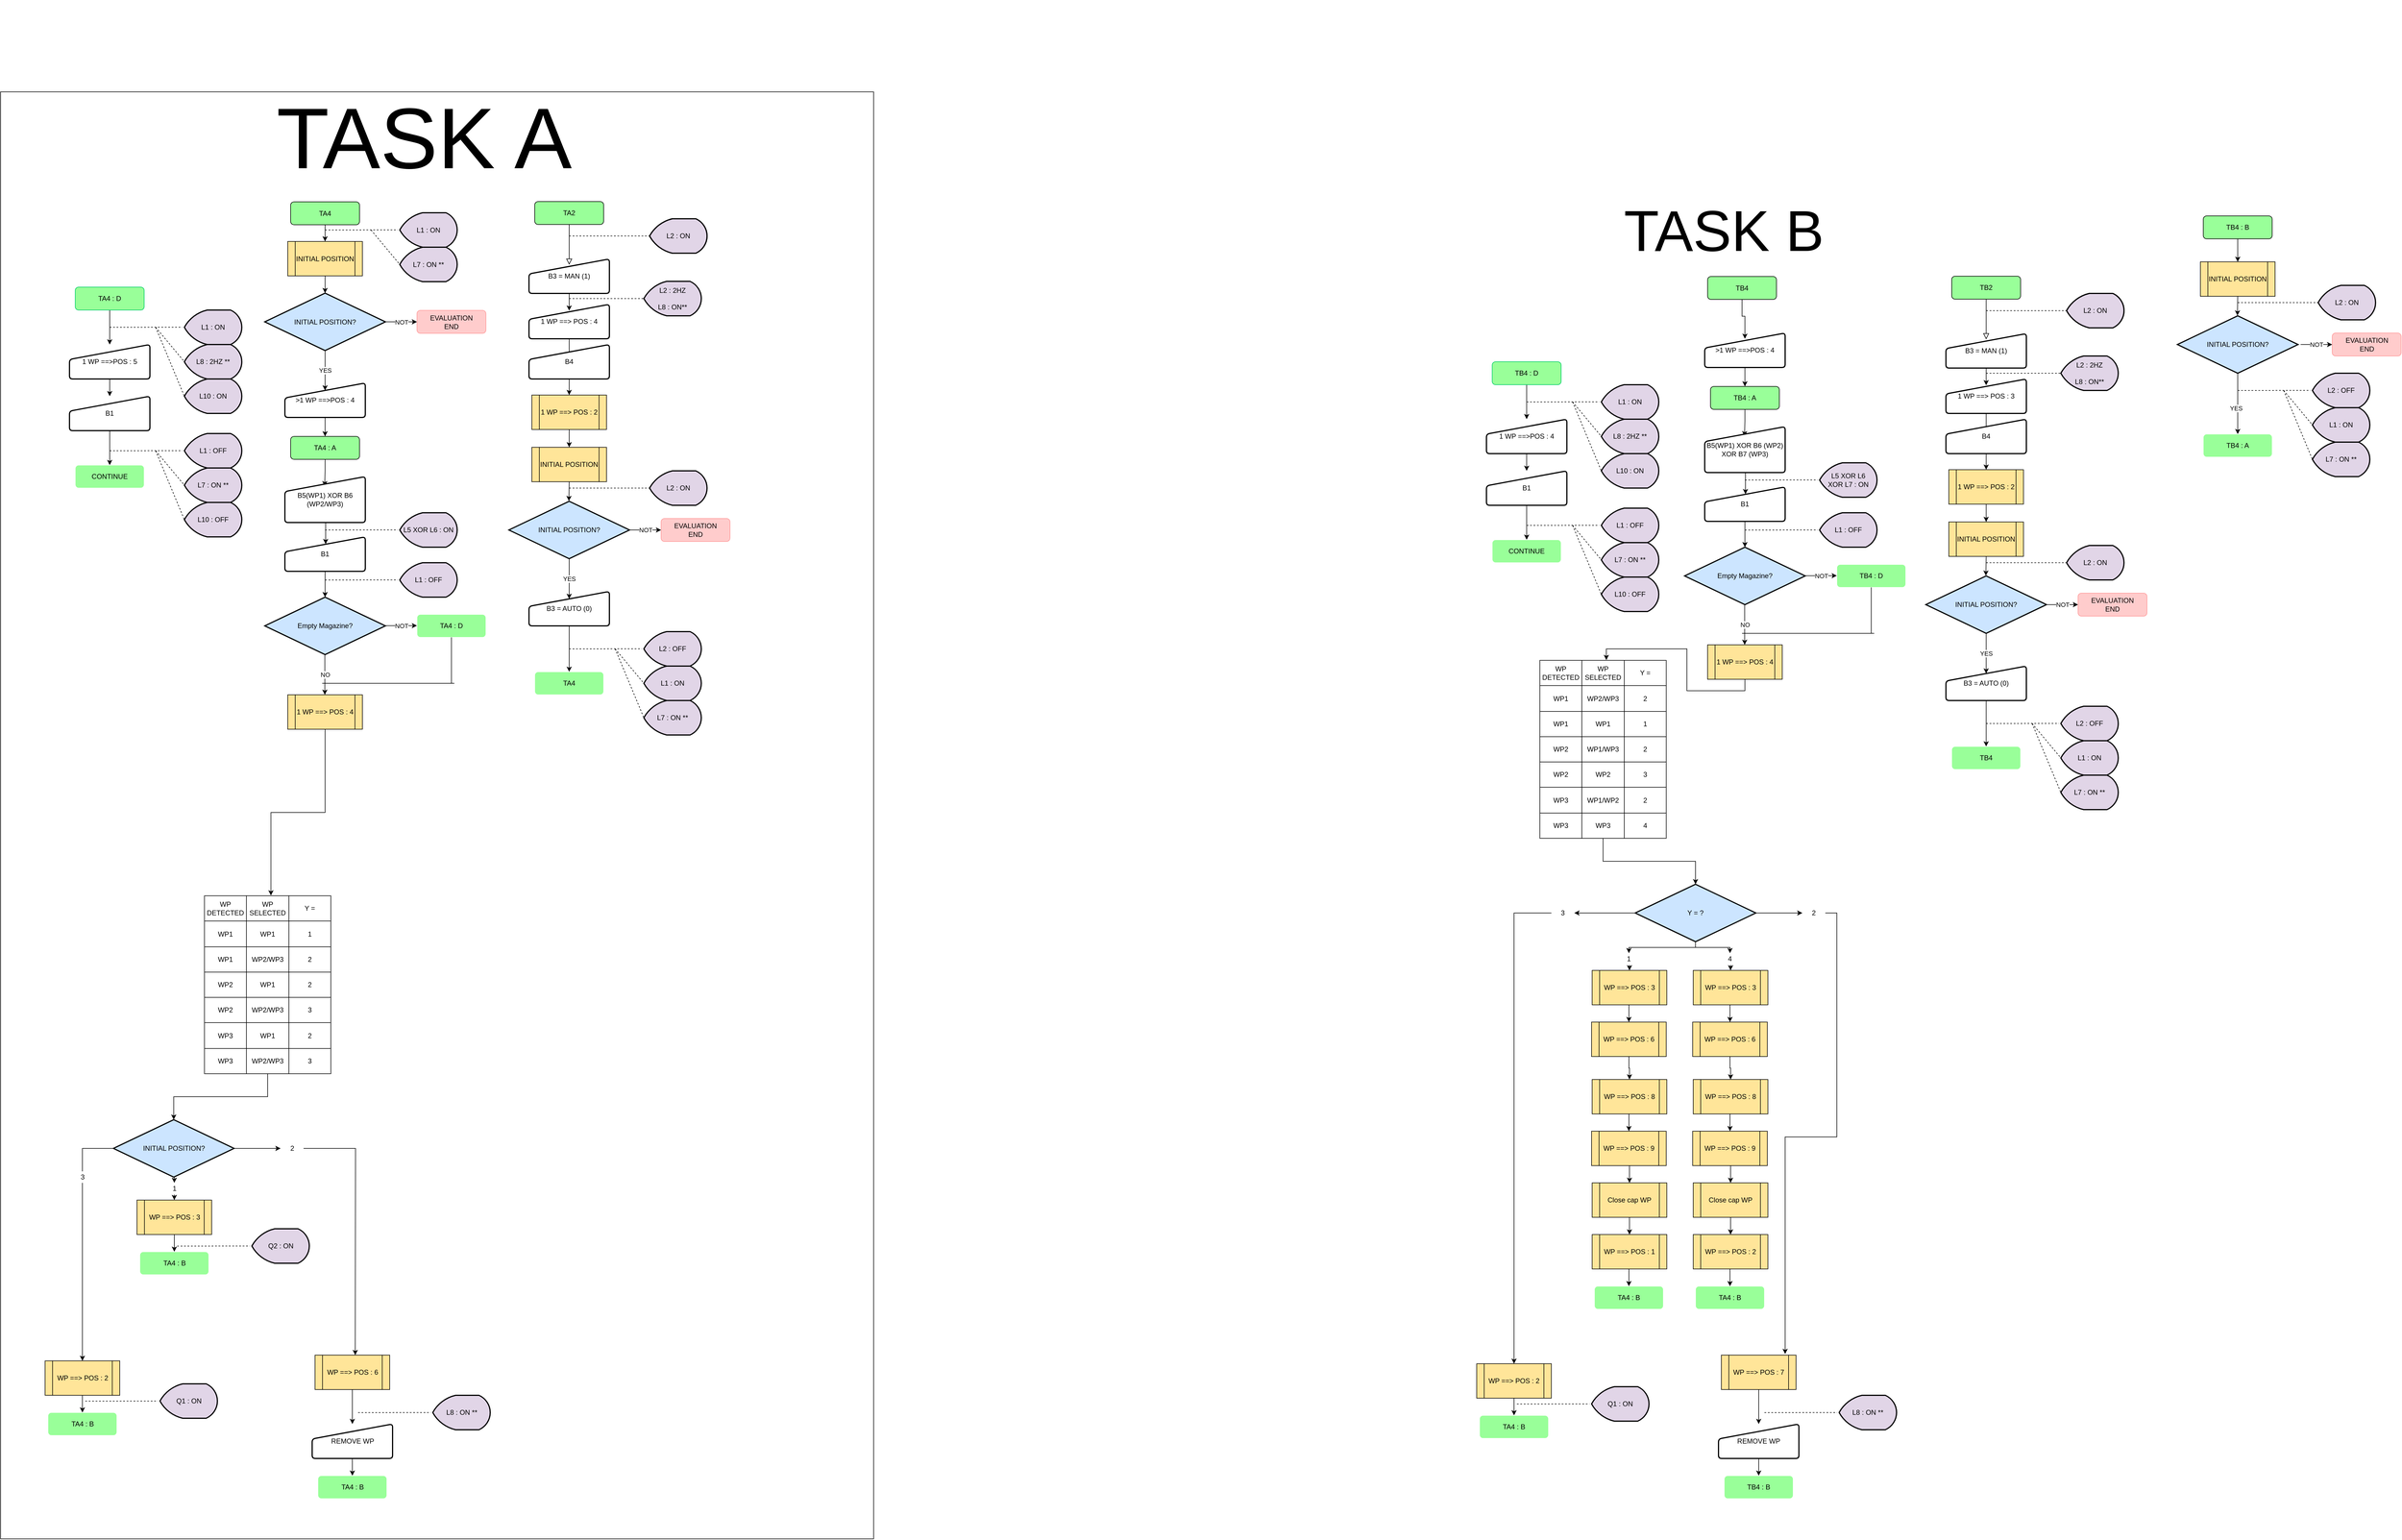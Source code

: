 <mxfile version="13.9.1" type="github">
  <diagram id="C5RBs43oDa-KdzZeNtuy" name="Page-1">
    <mxGraphModel dx="6481" dy="3477" grid="1" gridSize="10" guides="1" tooltips="1" connect="1" arrows="1" fold="1" page="1" pageScale="1" pageWidth="827" pageHeight="1169" math="0" shadow="0">
      <root>
        <mxCell id="WIyWlLk6GJQsqaUBKTNV-0" />
        <mxCell id="WIyWlLk6GJQsqaUBKTNV-1" parent="WIyWlLk6GJQsqaUBKTNV-0" />
        <mxCell id="AtgP_xt9bwcPU-3vSrDr-0" value="" style="rounded=0;whiteSpace=wrap;html=1;" vertex="1" parent="WIyWlLk6GJQsqaUBKTNV-1">
          <mxGeometry x="-1710" y="-190" width="1520" height="2520" as="geometry" />
        </mxCell>
        <mxCell id="PBRTsVXi39Mgpiq4fNoz-2" value="" style="rounded=0;html=1;jettySize=auto;orthogonalLoop=1;fontSize=11;endArrow=block;endFill=0;endSize=8;strokeWidth=1;shadow=0;labelBackgroundColor=none;edgeStyle=orthogonalEdgeStyle;" parent="WIyWlLk6GJQsqaUBKTNV-1" source="PBRTsVXi39Mgpiq4fNoz-3" edge="1">
          <mxGeometry relative="1" as="geometry">
            <mxPoint x="-720" y="111" as="targetPoint" />
          </mxGeometry>
        </mxCell>
        <mxCell id="PBRTsVXi39Mgpiq4fNoz-3" value="&lt;div&gt;TA2&lt;/div&gt;" style="rounded=1;whiteSpace=wrap;html=1;fontSize=12;glass=0;strokeWidth=1;shadow=0;fillColor=#99FF99;" parent="WIyWlLk6GJQsqaUBKTNV-1" vertex="1">
          <mxGeometry x="-780" y="1" width="120" height="40" as="geometry" />
        </mxCell>
        <mxCell id="PBRTsVXi39Mgpiq4fNoz-4" value="" style="endArrow=none;dashed=1;html=1;" parent="WIyWlLk6GJQsqaUBKTNV-1" edge="1">
          <mxGeometry width="50" height="50" relative="1" as="geometry">
            <mxPoint x="-720" y="61" as="sourcePoint" />
            <mxPoint x="-580" y="61" as="targetPoint" />
          </mxGeometry>
        </mxCell>
        <mxCell id="PBRTsVXi39Mgpiq4fNoz-5" value="&lt;div&gt;L2 : ON&lt;/div&gt;&lt;div&gt;&lt;br&gt;&lt;/div&gt;&lt;div&gt;L7 : ON&lt;br&gt;&lt;/div&gt;" style="strokeWidth=2;html=1;shape=mxgraph.flowchart.display;whiteSpace=wrap;" parent="WIyWlLk6GJQsqaUBKTNV-1" vertex="1">
          <mxGeometry x="-580" y="31" width="100" height="60" as="geometry" />
        </mxCell>
        <mxCell id="PBRTsVXi39Mgpiq4fNoz-6" value="B3 = MAN (1)" style="html=1;strokeWidth=2;shape=manualInput;whiteSpace=wrap;rounded=1;size=26;arcSize=11;" parent="WIyWlLk6GJQsqaUBKTNV-1" vertex="1">
          <mxGeometry x="-790" y="101" width="140" height="60" as="geometry" />
        </mxCell>
        <mxCell id="PBRTsVXi39Mgpiq4fNoz-7" value="" style="endArrow=classic;html=1;exitX=0.5;exitY=1;exitDx=0;exitDy=0;" parent="WIyWlLk6GJQsqaUBKTNV-1" source="PBRTsVXi39Mgpiq4fNoz-6" edge="1">
          <mxGeometry width="50" height="50" relative="1" as="geometry">
            <mxPoint x="-600" y="291" as="sourcePoint" />
            <mxPoint x="-720" y="191" as="targetPoint" />
          </mxGeometry>
        </mxCell>
        <mxCell id="PBRTsVXi39Mgpiq4fNoz-9" value="" style="endArrow=classic;html=1;exitX=0.5;exitY=1;exitDx=0;exitDy=0;" parent="WIyWlLk6GJQsqaUBKTNV-1" edge="1">
          <mxGeometry width="50" height="50" relative="1" as="geometry">
            <mxPoint x="-720" y="240" as="sourcePoint" />
            <mxPoint x="-720" y="300" as="targetPoint" />
          </mxGeometry>
        </mxCell>
        <mxCell id="PBRTsVXi39Mgpiq4fNoz-10" value="&lt;div&gt;L2 : ON&lt;/div&gt;" style="strokeWidth=2;html=1;shape=mxgraph.flowchart.display;whiteSpace=wrap;fillColor=#E1D5E7;" parent="WIyWlLk6GJQsqaUBKTNV-1" vertex="1">
          <mxGeometry x="-580" y="31" width="100" height="60" as="geometry" />
        </mxCell>
        <mxCell id="PBRTsVXi39Mgpiq4fNoz-11" value="&lt;div&gt;L2 : 2HZ&lt;br&gt;&lt;/div&gt;&lt;div&gt;&lt;br&gt;&lt;/div&gt;&lt;div&gt;L8 : ON**&lt;br&gt;&lt;/div&gt;" style="strokeWidth=2;html=1;shape=mxgraph.flowchart.display;whiteSpace=wrap;fillColor=#E1D5E7;" parent="WIyWlLk6GJQsqaUBKTNV-1" vertex="1">
          <mxGeometry x="-590" y="140" width="100" height="60" as="geometry" />
        </mxCell>
        <mxCell id="PBRTsVXi39Mgpiq4fNoz-12" value="" style="endArrow=none;dashed=1;html=1;entryX=0;entryY=0.5;entryDx=0;entryDy=0;entryPerimeter=0;" parent="WIyWlLk6GJQsqaUBKTNV-1" target="PBRTsVXi39Mgpiq4fNoz-11" edge="1">
          <mxGeometry width="50" height="50" relative="1" as="geometry">
            <mxPoint x="-720" y="170" as="sourcePoint" />
            <mxPoint x="-630" y="160" as="targetPoint" />
          </mxGeometry>
        </mxCell>
        <mxCell id="PBRTsVXi39Mgpiq4fNoz-14" style="edgeStyle=orthogonalEdgeStyle;rounded=0;orthogonalLoop=1;jettySize=auto;html=1;exitX=0.5;exitY=1;exitDx=0;exitDy=0;entryX=0.495;entryY=0.242;entryDx=0;entryDy=0;entryPerimeter=0;" parent="WIyWlLk6GJQsqaUBKTNV-1" edge="1">
          <mxGeometry relative="1" as="geometry">
            <mxPoint x="-720" y="488" as="sourcePoint" />
            <mxPoint x="-720.5" y="522.52" as="targetPoint" />
          </mxGeometry>
        </mxCell>
        <mxCell id="PBRTsVXi39Mgpiq4fNoz-16" value="" style="endArrow=classic;html=1;exitX=0.5;exitY=1;exitDx=0;exitDy=0;entryX=0.5;entryY=0;entryDx=0;entryDy=0;" parent="WIyWlLk6GJQsqaUBKTNV-1" source="PBRTsVXi39Mgpiq4fNoz-17" target="PBRTsVXi39Mgpiq4fNoz-47" edge="1">
          <mxGeometry width="50" height="50" relative="1" as="geometry">
            <mxPoint x="-526" y="391" as="sourcePoint" />
            <mxPoint x="-550" y="241" as="targetPoint" />
          </mxGeometry>
        </mxCell>
        <mxCell id="PBRTsVXi39Mgpiq4fNoz-17" value="B4" style="html=1;strokeWidth=2;shape=manualInput;whiteSpace=wrap;rounded=1;size=26;arcSize=11;" parent="WIyWlLk6GJQsqaUBKTNV-1" vertex="1">
          <mxGeometry x="-790" y="250" width="140" height="60" as="geometry" />
        </mxCell>
        <mxCell id="PBRTsVXi39Mgpiq4fNoz-26" value="INITIAL POSITION?" style="strokeWidth=2;html=1;shape=mxgraph.flowchart.decision;whiteSpace=wrap;fillColor=#CCE5FF;" parent="WIyWlLk6GJQsqaUBKTNV-1" vertex="1">
          <mxGeometry x="-825" y="523" width="210" height="100" as="geometry" />
        </mxCell>
        <mxCell id="PBRTsVXi39Mgpiq4fNoz-29" value="" style="endArrow=classic;html=1;exitX=1;exitY=0.5;exitDx=0;exitDy=0;exitPerimeter=0;" parent="WIyWlLk6GJQsqaUBKTNV-1" source="PBRTsVXi39Mgpiq4fNoz-26" edge="1">
          <mxGeometry relative="1" as="geometry">
            <mxPoint x="-516" y="573" as="sourcePoint" />
            <mxPoint x="-560" y="573" as="targetPoint" />
          </mxGeometry>
        </mxCell>
        <mxCell id="PBRTsVXi39Mgpiq4fNoz-30" value="NOT" style="edgeLabel;resizable=0;html=1;align=center;verticalAlign=middle;" parent="PBRTsVXi39Mgpiq4fNoz-29" connectable="0" vertex="1">
          <mxGeometry relative="1" as="geometry" />
        </mxCell>
        <mxCell id="PBRTsVXi39Mgpiq4fNoz-32" value="" style="endArrow=classic;html=1;exitX=0.5;exitY=1;exitDx=0;exitDy=0;exitPerimeter=0;" parent="WIyWlLk6GJQsqaUBKTNV-1" edge="1">
          <mxGeometry relative="1" as="geometry">
            <mxPoint x="-720" y="623" as="sourcePoint" />
            <mxPoint x="-720" y="693" as="targetPoint" />
          </mxGeometry>
        </mxCell>
        <mxCell id="PBRTsVXi39Mgpiq4fNoz-33" value="YES" style="edgeLabel;resizable=0;html=1;align=center;verticalAlign=middle;" parent="PBRTsVXi39Mgpiq4fNoz-32" connectable="0" vertex="1">
          <mxGeometry relative="1" as="geometry" />
        </mxCell>
        <mxCell id="PBRTsVXi39Mgpiq4fNoz-34" style="edgeStyle=orthogonalEdgeStyle;rounded=0;orthogonalLoop=1;jettySize=auto;html=1;exitX=0.5;exitY=1;exitDx=0;exitDy=0;entryX=0.5;entryY=0;entryDx=0;entryDy=0;entryPerimeter=0;" parent="WIyWlLk6GJQsqaUBKTNV-1" source="PBRTsVXi39Mgpiq4fNoz-52" edge="1">
          <mxGeometry relative="1" as="geometry">
            <mxPoint x="-720" y="820" as="targetPoint" />
            <mxPoint x="-720" y="780" as="sourcePoint" />
          </mxGeometry>
        </mxCell>
        <mxCell id="PBRTsVXi39Mgpiq4fNoz-42" value="&lt;div&gt;EVALUATION &lt;br&gt;&lt;/div&gt;&lt;div&gt;END&lt;/div&gt;" style="rounded=1;whiteSpace=wrap;html=1;fontSize=12;glass=0;strokeWidth=1;shadow=0;fillColor=#FFCCCC;strokeColor=#FF9999;" parent="WIyWlLk6GJQsqaUBKTNV-1" vertex="1">
          <mxGeometry x="-560" y="553" width="120" height="40" as="geometry" />
        </mxCell>
        <mxCell id="PBRTsVXi39Mgpiq4fNoz-43" value="TA4" style="rounded=1;whiteSpace=wrap;html=1;fontSize=12;glass=0;strokeWidth=1;shadow=0;fillColor=#99FF99;strokeColor=#FFFFFF;" parent="WIyWlLk6GJQsqaUBKTNV-1" vertex="1">
          <mxGeometry x="-780" y="820" width="120" height="40" as="geometry" />
        </mxCell>
        <mxCell id="PBRTsVXi39Mgpiq4fNoz-45" value="1 WP ==&amp;gt; POS : 4" style="html=1;strokeWidth=2;shape=manualInput;whiteSpace=wrap;rounded=1;size=26;arcSize=11;" parent="WIyWlLk6GJQsqaUBKTNV-1" vertex="1">
          <mxGeometry x="-790" y="180" width="140" height="60" as="geometry" />
        </mxCell>
        <mxCell id="PBRTsVXi39Mgpiq4fNoz-49" style="edgeStyle=orthogonalEdgeStyle;rounded=0;orthogonalLoop=1;jettySize=auto;html=1;exitX=0.5;exitY=1;exitDx=0;exitDy=0;entryX=0.5;entryY=0;entryDx=0;entryDy=0;" parent="WIyWlLk6GJQsqaUBKTNV-1" source="PBRTsVXi39Mgpiq4fNoz-47" target="PBRTsVXi39Mgpiq4fNoz-48" edge="1">
          <mxGeometry relative="1" as="geometry" />
        </mxCell>
        <mxCell id="PBRTsVXi39Mgpiq4fNoz-47" value="1 WP ==&amp;gt; POS : 2" style="shape=process;whiteSpace=wrap;html=1;backgroundOutline=1;fillColor=#FFE599;" parent="WIyWlLk6GJQsqaUBKTNV-1" vertex="1">
          <mxGeometry x="-785" y="338" width="130" height="60" as="geometry" />
        </mxCell>
        <mxCell id="PBRTsVXi39Mgpiq4fNoz-48" value="INITIAL POSITION" style="shape=process;whiteSpace=wrap;html=1;backgroundOutline=1;fillColor=#FFE599;" parent="WIyWlLk6GJQsqaUBKTNV-1" vertex="1">
          <mxGeometry x="-785" y="429" width="130" height="60" as="geometry" />
        </mxCell>
        <mxCell id="PBRTsVXi39Mgpiq4fNoz-50" value="L2 : ON" style="strokeWidth=2;html=1;shape=mxgraph.flowchart.display;whiteSpace=wrap;fillColor=#E1D5E7;" parent="WIyWlLk6GJQsqaUBKTNV-1" vertex="1">
          <mxGeometry x="-580" y="470" width="100" height="60" as="geometry" />
        </mxCell>
        <mxCell id="PBRTsVXi39Mgpiq4fNoz-51" value="" style="endArrow=none;dashed=1;html=1;entryX=0;entryY=0.5;entryDx=0;entryDy=0;entryPerimeter=0;" parent="WIyWlLk6GJQsqaUBKTNV-1" target="PBRTsVXi39Mgpiq4fNoz-50" edge="1">
          <mxGeometry width="50" height="50" relative="1" as="geometry">
            <mxPoint x="-720" y="500" as="sourcePoint" />
            <mxPoint x="-550" y="390" as="targetPoint" />
          </mxGeometry>
        </mxCell>
        <mxCell id="PBRTsVXi39Mgpiq4fNoz-52" value="B3 = AUTO (0)" style="html=1;strokeWidth=2;shape=manualInput;whiteSpace=wrap;rounded=1;size=26;arcSize=11;" parent="WIyWlLk6GJQsqaUBKTNV-1" vertex="1">
          <mxGeometry x="-790" y="680" width="140" height="60" as="geometry" />
        </mxCell>
        <mxCell id="PBRTsVXi39Mgpiq4fNoz-53" value="L2 : OFF" style="strokeWidth=2;html=1;shape=mxgraph.flowchart.display;whiteSpace=wrap;fillColor=#E1D5E7;" parent="WIyWlLk6GJQsqaUBKTNV-1" vertex="1">
          <mxGeometry x="-590" y="750" width="100" height="60" as="geometry" />
        </mxCell>
        <mxCell id="PBRTsVXi39Mgpiq4fNoz-54" value="L1 : ON" style="strokeWidth=2;html=1;shape=mxgraph.flowchart.display;whiteSpace=wrap;fillColor=#E1D5E7;" parent="WIyWlLk6GJQsqaUBKTNV-1" vertex="1">
          <mxGeometry x="-590" y="810" width="100" height="60" as="geometry" />
        </mxCell>
        <mxCell id="PBRTsVXi39Mgpiq4fNoz-55" value="L7 : ON **" style="strokeWidth=2;html=1;shape=mxgraph.flowchart.display;whiteSpace=wrap;fillColor=#E1D5E7;" parent="WIyWlLk6GJQsqaUBKTNV-1" vertex="1">
          <mxGeometry x="-590" y="870" width="100" height="60" as="geometry" />
        </mxCell>
        <mxCell id="PBRTsVXi39Mgpiq4fNoz-56" value="" style="endArrow=none;dashed=1;html=1;entryX=-0.036;entryY=0.498;entryDx=0;entryDy=0;entryPerimeter=0;" parent="WIyWlLk6GJQsqaUBKTNV-1" target="PBRTsVXi39Mgpiq4fNoz-53" edge="1">
          <mxGeometry width="50" height="50" relative="1" as="geometry">
            <mxPoint x="-720" y="780" as="sourcePoint" />
            <mxPoint x="-610" y="770" as="targetPoint" />
          </mxGeometry>
        </mxCell>
        <mxCell id="PBRTsVXi39Mgpiq4fNoz-58" value="" style="endArrow=none;dashed=1;html=1;entryX=0;entryY=0.5;entryDx=0;entryDy=0;entryPerimeter=0;" parent="WIyWlLk6GJQsqaUBKTNV-1" target="PBRTsVXi39Mgpiq4fNoz-54" edge="1">
          <mxGeometry width="50" height="50" relative="1" as="geometry">
            <mxPoint x="-640" y="780" as="sourcePoint" />
            <mxPoint x="-550" y="900" as="targetPoint" />
          </mxGeometry>
        </mxCell>
        <mxCell id="PBRTsVXi39Mgpiq4fNoz-59" value="" style="endArrow=none;dashed=1;html=1;entryX=0;entryY=0.5;entryDx=0;entryDy=0;entryPerimeter=0;" parent="WIyWlLk6GJQsqaUBKTNV-1" target="PBRTsVXi39Mgpiq4fNoz-55" edge="1">
          <mxGeometry width="50" height="50" relative="1" as="geometry">
            <mxPoint x="-640" y="780" as="sourcePoint" />
            <mxPoint x="-600" y="900" as="targetPoint" />
          </mxGeometry>
        </mxCell>
        <mxCell id="PBRTsVXi39Mgpiq4fNoz-62" style="edgeStyle=orthogonalEdgeStyle;rounded=0;orthogonalLoop=1;jettySize=auto;html=1;exitX=0.5;exitY=1;exitDx=0;exitDy=0;entryX=0.5;entryY=0;entryDx=0;entryDy=0;" parent="WIyWlLk6GJQsqaUBKTNV-1" source="PBRTsVXi39Mgpiq4fNoz-60" target="PBRTsVXi39Mgpiq4fNoz-61" edge="1">
          <mxGeometry relative="1" as="geometry" />
        </mxCell>
        <mxCell id="PBRTsVXi39Mgpiq4fNoz-60" value="&lt;div&gt;TA4&lt;/div&gt;" style="rounded=1;whiteSpace=wrap;html=1;fontSize=12;glass=0;strokeWidth=1;shadow=0;fillColor=#99FF99;" parent="WIyWlLk6GJQsqaUBKTNV-1" vertex="1">
          <mxGeometry x="-1205" y="1.5" width="120" height="40" as="geometry" />
        </mxCell>
        <mxCell id="PBRTsVXi39Mgpiq4fNoz-64" style="edgeStyle=orthogonalEdgeStyle;rounded=0;orthogonalLoop=1;jettySize=auto;html=1;exitX=0.5;exitY=1;exitDx=0;exitDy=0;entryX=0.5;entryY=0;entryDx=0;entryDy=0;entryPerimeter=0;" parent="WIyWlLk6GJQsqaUBKTNV-1" source="PBRTsVXi39Mgpiq4fNoz-61" target="PBRTsVXi39Mgpiq4fNoz-63" edge="1">
          <mxGeometry relative="1" as="geometry" />
        </mxCell>
        <mxCell id="PBRTsVXi39Mgpiq4fNoz-61" value="INITIAL POSITION" style="shape=process;whiteSpace=wrap;html=1;backgroundOutline=1;fillColor=#FFE599;" parent="WIyWlLk6GJQsqaUBKTNV-1" vertex="1">
          <mxGeometry x="-1210" y="70.5" width="130" height="60" as="geometry" />
        </mxCell>
        <mxCell id="PBRTsVXi39Mgpiq4fNoz-63" value="INITIAL POSITION?" style="strokeWidth=2;html=1;shape=mxgraph.flowchart.decision;whiteSpace=wrap;fillColor=#CCE5FF;" parent="WIyWlLk6GJQsqaUBKTNV-1" vertex="1">
          <mxGeometry x="-1250" y="160.5" width="210" height="100" as="geometry" />
        </mxCell>
        <mxCell id="PBRTsVXi39Mgpiq4fNoz-65" value="L1 : ON" style="strokeWidth=2;html=1;shape=mxgraph.flowchart.display;whiteSpace=wrap;fillColor=#E1D5E7;" parent="WIyWlLk6GJQsqaUBKTNV-1" vertex="1">
          <mxGeometry x="-1015" y="20.5" width="100" height="60" as="geometry" />
        </mxCell>
        <mxCell id="PBRTsVXi39Mgpiq4fNoz-66" value="L7 : ON **" style="strokeWidth=2;html=1;shape=mxgraph.flowchart.display;whiteSpace=wrap;fillColor=#E1D5E7;" parent="WIyWlLk6GJQsqaUBKTNV-1" vertex="1">
          <mxGeometry x="-1015" y="80.5" width="100" height="60" as="geometry" />
        </mxCell>
        <mxCell id="PBRTsVXi39Mgpiq4fNoz-67" value="" style="endArrow=none;dashed=1;html=1;entryX=-0.036;entryY=0.498;entryDx=0;entryDy=0;entryPerimeter=0;" parent="WIyWlLk6GJQsqaUBKTNV-1" target="PBRTsVXi39Mgpiq4fNoz-65" edge="1">
          <mxGeometry width="50" height="50" relative="1" as="geometry">
            <mxPoint x="-1145" y="50.5" as="sourcePoint" />
            <mxPoint x="-1035" y="40.5" as="targetPoint" />
          </mxGeometry>
        </mxCell>
        <mxCell id="PBRTsVXi39Mgpiq4fNoz-68" value="" style="endArrow=none;dashed=1;html=1;entryX=0;entryY=0.5;entryDx=0;entryDy=0;entryPerimeter=0;" parent="WIyWlLk6GJQsqaUBKTNV-1" target="PBRTsVXi39Mgpiq4fNoz-66" edge="1">
          <mxGeometry width="50" height="50" relative="1" as="geometry">
            <mxPoint x="-1065" y="50.5" as="sourcePoint" />
            <mxPoint x="-975" y="170.5" as="targetPoint" />
          </mxGeometry>
        </mxCell>
        <mxCell id="PBRTsVXi39Mgpiq4fNoz-69" value="" style="endArrow=classic;html=1;exitX=1;exitY=0.5;exitDx=0;exitDy=0;exitPerimeter=0;" parent="WIyWlLk6GJQsqaUBKTNV-1" edge="1">
          <mxGeometry relative="1" as="geometry">
            <mxPoint x="-1040" y="210.5" as="sourcePoint" />
            <mxPoint x="-985" y="210.5" as="targetPoint" />
          </mxGeometry>
        </mxCell>
        <mxCell id="PBRTsVXi39Mgpiq4fNoz-70" value="NOT" style="edgeLabel;resizable=0;html=1;align=center;verticalAlign=middle;" parent="PBRTsVXi39Mgpiq4fNoz-69" connectable="0" vertex="1">
          <mxGeometry relative="1" as="geometry" />
        </mxCell>
        <mxCell id="PBRTsVXi39Mgpiq4fNoz-71" value="&lt;div&gt;EVALUATION &lt;br&gt;&lt;/div&gt;&lt;div&gt;END&lt;/div&gt;" style="rounded=1;whiteSpace=wrap;html=1;fontSize=12;glass=0;strokeWidth=1;shadow=0;fillColor=#FFCCCC;strokeColor=#FF9999;" parent="WIyWlLk6GJQsqaUBKTNV-1" vertex="1">
          <mxGeometry x="-985" y="190.5" width="120" height="40" as="geometry" />
        </mxCell>
        <mxCell id="PBRTsVXi39Mgpiq4fNoz-74" value="" style="endArrow=classic;html=1;exitX=0.5;exitY=1;exitDx=0;exitDy=0;exitPerimeter=0;" parent="WIyWlLk6GJQsqaUBKTNV-1" edge="1">
          <mxGeometry relative="1" as="geometry">
            <mxPoint x="-1145" y="260" as="sourcePoint" />
            <mxPoint x="-1145" y="330" as="targetPoint" />
          </mxGeometry>
        </mxCell>
        <mxCell id="PBRTsVXi39Mgpiq4fNoz-75" value="YES" style="edgeLabel;resizable=0;html=1;align=center;verticalAlign=middle;" parent="PBRTsVXi39Mgpiq4fNoz-74" connectable="0" vertex="1">
          <mxGeometry relative="1" as="geometry" />
        </mxCell>
        <mxCell id="PBRTsVXi39Mgpiq4fNoz-78" style="edgeStyle=orthogonalEdgeStyle;rounded=0;orthogonalLoop=1;jettySize=auto;html=1;exitX=0.5;exitY=1;exitDx=0;exitDy=0;entryX=0.5;entryY=0;entryDx=0;entryDy=0;" parent="WIyWlLk6GJQsqaUBKTNV-1" source="PBRTsVXi39Mgpiq4fNoz-76" target="PBRTsVXi39Mgpiq4fNoz-77" edge="1">
          <mxGeometry relative="1" as="geometry" />
        </mxCell>
        <mxCell id="PBRTsVXi39Mgpiq4fNoz-76" value="&amp;gt;1 WP ==&amp;gt;POS : 4" style="html=1;strokeWidth=2;shape=manualInput;whiteSpace=wrap;rounded=1;size=26;arcSize=11;" parent="WIyWlLk6GJQsqaUBKTNV-1" vertex="1">
          <mxGeometry x="-1215" y="317" width="140" height="60" as="geometry" />
        </mxCell>
        <mxCell id="PBRTsVXi39Mgpiq4fNoz-80" style="edgeStyle=orthogonalEdgeStyle;rounded=0;orthogonalLoop=1;jettySize=auto;html=1;exitX=0.5;exitY=1;exitDx=0;exitDy=0;entryX=0.495;entryY=0.211;entryDx=0;entryDy=0;entryPerimeter=0;" parent="WIyWlLk6GJQsqaUBKTNV-1" source="PBRTsVXi39Mgpiq4fNoz-77" target="PBRTsVXi39Mgpiq4fNoz-79" edge="1">
          <mxGeometry relative="1" as="geometry" />
        </mxCell>
        <mxCell id="PBRTsVXi39Mgpiq4fNoz-77" value="&lt;div&gt;TA4 : A&lt;br&gt;&lt;/div&gt;" style="rounded=1;whiteSpace=wrap;html=1;fontSize=12;glass=0;strokeWidth=1;shadow=0;fillColor=#99FF99;" parent="WIyWlLk6GJQsqaUBKTNV-1" vertex="1">
          <mxGeometry x="-1205" y="410" width="120" height="40" as="geometry" />
        </mxCell>
        <mxCell id="PBRTsVXi39Mgpiq4fNoz-85" style="edgeStyle=orthogonalEdgeStyle;rounded=0;orthogonalLoop=1;jettySize=auto;html=1;exitX=0.5;exitY=1;exitDx=0;exitDy=0;entryX=0.507;entryY=0.21;entryDx=0;entryDy=0;entryPerimeter=0;" parent="WIyWlLk6GJQsqaUBKTNV-1" source="PBRTsVXi39Mgpiq4fNoz-79" target="PBRTsVXi39Mgpiq4fNoz-84" edge="1">
          <mxGeometry relative="1" as="geometry" />
        </mxCell>
        <mxCell id="PBRTsVXi39Mgpiq4fNoz-79" value="B5(WP1) XOR B6 (WP2/WP3)" style="html=1;strokeWidth=2;shape=manualInput;whiteSpace=wrap;rounded=1;size=26;arcSize=11;" parent="WIyWlLk6GJQsqaUBKTNV-1" vertex="1">
          <mxGeometry x="-1215" y="480" width="140" height="80" as="geometry" />
        </mxCell>
        <mxCell id="PBRTsVXi39Mgpiq4fNoz-81" value="L5 XOR L6 : ON" style="strokeWidth=2;html=1;shape=mxgraph.flowchart.display;whiteSpace=wrap;fillColor=#E1D5E7;" parent="WIyWlLk6GJQsqaUBKTNV-1" vertex="1">
          <mxGeometry x="-1015" y="543" width="100" height="60" as="geometry" />
        </mxCell>
        <mxCell id="PBRTsVXi39Mgpiq4fNoz-82" value="" style="endArrow=none;dashed=1;html=1;entryX=-0.036;entryY=0.498;entryDx=0;entryDy=0;entryPerimeter=0;" parent="WIyWlLk6GJQsqaUBKTNV-1" target="PBRTsVXi39Mgpiq4fNoz-81" edge="1">
          <mxGeometry width="50" height="50" relative="1" as="geometry">
            <mxPoint x="-1145" y="573" as="sourcePoint" />
            <mxPoint x="-1035" y="563" as="targetPoint" />
          </mxGeometry>
        </mxCell>
        <mxCell id="PBRTsVXi39Mgpiq4fNoz-88" style="edgeStyle=orthogonalEdgeStyle;rounded=0;orthogonalLoop=1;jettySize=auto;html=1;exitX=0.5;exitY=1;exitDx=0;exitDy=0;entryX=0.5;entryY=0;entryDx=0;entryDy=0;entryPerimeter=0;" parent="WIyWlLk6GJQsqaUBKTNV-1" source="PBRTsVXi39Mgpiq4fNoz-84" target="PBRTsVXi39Mgpiq4fNoz-87" edge="1">
          <mxGeometry relative="1" as="geometry" />
        </mxCell>
        <mxCell id="PBRTsVXi39Mgpiq4fNoz-84" value="B1" style="html=1;strokeWidth=2;shape=manualInput;whiteSpace=wrap;rounded=1;size=26;arcSize=11;" parent="WIyWlLk6GJQsqaUBKTNV-1" vertex="1">
          <mxGeometry x="-1215" y="585" width="140" height="60" as="geometry" />
        </mxCell>
        <mxCell id="PBRTsVXi39Mgpiq4fNoz-86" value="L1 : OFF" style="strokeWidth=2;html=1;shape=mxgraph.flowchart.display;whiteSpace=wrap;fillColor=#E1D5E7;" parent="WIyWlLk6GJQsqaUBKTNV-1" vertex="1">
          <mxGeometry x="-1015" y="630" width="100" height="60" as="geometry" />
        </mxCell>
        <mxCell id="PBRTsVXi39Mgpiq4fNoz-87" value="Empty Magazine?" style="strokeWidth=2;html=1;shape=mxgraph.flowchart.decision;whiteSpace=wrap;fillColor=#CCE5FF;" parent="WIyWlLk6GJQsqaUBKTNV-1" vertex="1">
          <mxGeometry x="-1250" y="690" width="210" height="100" as="geometry" />
        </mxCell>
        <mxCell id="PBRTsVXi39Mgpiq4fNoz-90" value="" style="endArrow=none;dashed=1;html=1;entryX=-0.036;entryY=0.498;entryDx=0;entryDy=0;entryPerimeter=0;" parent="WIyWlLk6GJQsqaUBKTNV-1" edge="1">
          <mxGeometry width="50" height="50" relative="1" as="geometry">
            <mxPoint x="-1145" y="660.12" as="sourcePoint" />
            <mxPoint x="-1018.6" y="660.0" as="targetPoint" />
          </mxGeometry>
        </mxCell>
        <mxCell id="PBRTsVXi39Mgpiq4fNoz-91" value="" style="endArrow=classic;html=1;exitX=0.5;exitY=1;exitDx=0;exitDy=0;exitPerimeter=0;" parent="WIyWlLk6GJQsqaUBKTNV-1" edge="1">
          <mxGeometry relative="1" as="geometry">
            <mxPoint x="-1145.42" y="790" as="sourcePoint" />
            <mxPoint x="-1145.42" y="860" as="targetPoint" />
          </mxGeometry>
        </mxCell>
        <mxCell id="PBRTsVXi39Mgpiq4fNoz-92" value="NO" style="edgeLabel;resizable=0;html=1;align=center;verticalAlign=middle;" parent="PBRTsVXi39Mgpiq4fNoz-91" connectable="0" vertex="1">
          <mxGeometry relative="1" as="geometry" />
        </mxCell>
        <mxCell id="PBRTsVXi39Mgpiq4fNoz-93" value="" style="endArrow=classic;html=1;exitX=1;exitY=0.5;exitDx=0;exitDy=0;exitPerimeter=0;" parent="WIyWlLk6GJQsqaUBKTNV-1" edge="1">
          <mxGeometry relative="1" as="geometry">
            <mxPoint x="-1040" y="739.58" as="sourcePoint" />
            <mxPoint x="-985" y="739.58" as="targetPoint" />
          </mxGeometry>
        </mxCell>
        <mxCell id="PBRTsVXi39Mgpiq4fNoz-94" value="NOT" style="edgeLabel;resizable=0;html=1;align=center;verticalAlign=middle;" parent="PBRTsVXi39Mgpiq4fNoz-93" connectable="0" vertex="1">
          <mxGeometry relative="1" as="geometry" />
        </mxCell>
        <mxCell id="PBRTsVXi39Mgpiq4fNoz-95" value="TA4 : D" style="rounded=1;whiteSpace=wrap;html=1;fontSize=12;glass=0;strokeWidth=1;shadow=0;fillColor=#99FF99;strokeColor=#FFFFFF;" parent="WIyWlLk6GJQsqaUBKTNV-1" vertex="1">
          <mxGeometry x="-985" y="720" width="120" height="40" as="geometry" />
        </mxCell>
        <mxCell id="PBRTsVXi39Mgpiq4fNoz-97" value="" style="endArrow=none;html=1;entryX=0.5;entryY=1;entryDx=0;entryDy=0;" parent="WIyWlLk6GJQsqaUBKTNV-1" target="PBRTsVXi39Mgpiq4fNoz-95" edge="1">
          <mxGeometry width="50" height="50" relative="1" as="geometry">
            <mxPoint x="-925" y="840" as="sourcePoint" />
            <mxPoint x="-980" y="850" as="targetPoint" />
          </mxGeometry>
        </mxCell>
        <mxCell id="PBRTsVXi39Mgpiq4fNoz-98" value="" style="endArrow=none;html=1;" parent="WIyWlLk6GJQsqaUBKTNV-1" edge="1">
          <mxGeometry width="50" height="50" relative="1" as="geometry">
            <mxPoint x="-1150" y="840" as="sourcePoint" />
            <mxPoint x="-920" y="840" as="targetPoint" />
          </mxGeometry>
        </mxCell>
        <mxCell id="PBRTsVXi39Mgpiq4fNoz-151" style="edgeStyle=orthogonalEdgeStyle;rounded=0;orthogonalLoop=1;jettySize=auto;html=1;exitX=0.5;exitY=1;exitDx=0;exitDy=0;entryX=0.526;entryY=-0.012;entryDx=0;entryDy=0;entryPerimeter=0;" parent="WIyWlLk6GJQsqaUBKTNV-1" source="PBRTsVXi39Mgpiq4fNoz-100" target="PBRTsVXi39Mgpiq4fNoz-123" edge="1">
          <mxGeometry relative="1" as="geometry" />
        </mxCell>
        <mxCell id="PBRTsVXi39Mgpiq4fNoz-100" value="1 WP ==&amp;gt; POS : 4" style="shape=process;whiteSpace=wrap;html=1;backgroundOutline=1;fillColor=#FFE599;" parent="WIyWlLk6GJQsqaUBKTNV-1" vertex="1">
          <mxGeometry x="-1210" y="860" width="130" height="60" as="geometry" />
        </mxCell>
        <mxCell id="PBRTsVXi39Mgpiq4fNoz-111" style="edgeStyle=orthogonalEdgeStyle;rounded=0;orthogonalLoop=1;jettySize=auto;html=1;exitX=0.5;exitY=1;exitDx=0;exitDy=0;" parent="WIyWlLk6GJQsqaUBKTNV-1" source="PBRTsVXi39Mgpiq4fNoz-102" target="PBRTsVXi39Mgpiq4fNoz-110" edge="1">
          <mxGeometry relative="1" as="geometry" />
        </mxCell>
        <mxCell id="PBRTsVXi39Mgpiq4fNoz-102" value="TA4 : D" style="rounded=1;whiteSpace=wrap;html=1;fontSize=12;glass=0;strokeWidth=1;shadow=0;fillColor=#99FF99;strokeColor=#00CC66;" parent="WIyWlLk6GJQsqaUBKTNV-1" vertex="1">
          <mxGeometry x="-1580" y="150" width="120" height="40" as="geometry" />
        </mxCell>
        <mxCell id="PBRTsVXi39Mgpiq4fNoz-103" value="L1 : ON" style="strokeWidth=2;html=1;shape=mxgraph.flowchart.display;whiteSpace=wrap;fillColor=#E1D5E7;" parent="WIyWlLk6GJQsqaUBKTNV-1" vertex="1">
          <mxGeometry x="-1390" y="190" width="100" height="60" as="geometry" />
        </mxCell>
        <mxCell id="PBRTsVXi39Mgpiq4fNoz-104" value="L8 : 2HZ **" style="strokeWidth=2;html=1;shape=mxgraph.flowchart.display;whiteSpace=wrap;fillColor=#E1D5E7;" parent="WIyWlLk6GJQsqaUBKTNV-1" vertex="1">
          <mxGeometry x="-1390" y="250" width="100" height="60" as="geometry" />
        </mxCell>
        <mxCell id="PBRTsVXi39Mgpiq4fNoz-105" value="L10 : ON" style="strokeWidth=2;html=1;shape=mxgraph.flowchart.display;whiteSpace=wrap;fillColor=#E1D5E7;" parent="WIyWlLk6GJQsqaUBKTNV-1" vertex="1">
          <mxGeometry x="-1390" y="310" width="100" height="60" as="geometry" />
        </mxCell>
        <mxCell id="PBRTsVXi39Mgpiq4fNoz-106" value="" style="endArrow=none;dashed=1;html=1;entryX=-0.036;entryY=0.498;entryDx=0;entryDy=0;entryPerimeter=0;" parent="WIyWlLk6GJQsqaUBKTNV-1" target="PBRTsVXi39Mgpiq4fNoz-103" edge="1">
          <mxGeometry width="50" height="50" relative="1" as="geometry">
            <mxPoint x="-1520" y="220" as="sourcePoint" />
            <mxPoint x="-1410" y="210" as="targetPoint" />
          </mxGeometry>
        </mxCell>
        <mxCell id="PBRTsVXi39Mgpiq4fNoz-107" value="" style="endArrow=none;dashed=1;html=1;entryX=0;entryY=0.5;entryDx=0;entryDy=0;entryPerimeter=0;" parent="WIyWlLk6GJQsqaUBKTNV-1" target="PBRTsVXi39Mgpiq4fNoz-104" edge="1">
          <mxGeometry width="50" height="50" relative="1" as="geometry">
            <mxPoint x="-1440" y="220" as="sourcePoint" />
            <mxPoint x="-1350" y="340" as="targetPoint" />
          </mxGeometry>
        </mxCell>
        <mxCell id="PBRTsVXi39Mgpiq4fNoz-108" value="" style="endArrow=none;dashed=1;html=1;entryX=0;entryY=0.5;entryDx=0;entryDy=0;entryPerimeter=0;" parent="WIyWlLk6GJQsqaUBKTNV-1" target="PBRTsVXi39Mgpiq4fNoz-105" edge="1">
          <mxGeometry width="50" height="50" relative="1" as="geometry">
            <mxPoint x="-1440" y="220" as="sourcePoint" />
            <mxPoint x="-1400" y="340" as="targetPoint" />
          </mxGeometry>
        </mxCell>
        <mxCell id="PBRTsVXi39Mgpiq4fNoz-113" style="edgeStyle=orthogonalEdgeStyle;rounded=0;orthogonalLoop=1;jettySize=auto;html=1;exitX=0.5;exitY=1;exitDx=0;exitDy=0;entryX=0.5;entryY=0;entryDx=0;entryDy=0;" parent="WIyWlLk6GJQsqaUBKTNV-1" source="PBRTsVXi39Mgpiq4fNoz-110" target="PBRTsVXi39Mgpiq4fNoz-112" edge="1">
          <mxGeometry relative="1" as="geometry" />
        </mxCell>
        <mxCell id="PBRTsVXi39Mgpiq4fNoz-110" value="1 WP ==&amp;gt;POS : 5" style="html=1;strokeWidth=2;shape=manualInput;whiteSpace=wrap;rounded=1;size=26;arcSize=11;" parent="WIyWlLk6GJQsqaUBKTNV-1" vertex="1">
          <mxGeometry x="-1590" y="250" width="140" height="60" as="geometry" />
        </mxCell>
        <mxCell id="PBRTsVXi39Mgpiq4fNoz-121" style="edgeStyle=orthogonalEdgeStyle;rounded=0;orthogonalLoop=1;jettySize=auto;html=1;exitX=0.5;exitY=1;exitDx=0;exitDy=0;entryX=0.5;entryY=0;entryDx=0;entryDy=0;" parent="WIyWlLk6GJQsqaUBKTNV-1" source="PBRTsVXi39Mgpiq4fNoz-112" target="PBRTsVXi39Mgpiq4fNoz-120" edge="1">
          <mxGeometry relative="1" as="geometry" />
        </mxCell>
        <mxCell id="PBRTsVXi39Mgpiq4fNoz-112" value="B1" style="html=1;strokeWidth=2;shape=manualInput;whiteSpace=wrap;rounded=1;size=26;arcSize=11;" parent="WIyWlLk6GJQsqaUBKTNV-1" vertex="1">
          <mxGeometry x="-1590" y="340" width="140" height="60" as="geometry" />
        </mxCell>
        <mxCell id="PBRTsVXi39Mgpiq4fNoz-114" value="L1 : OFF" style="strokeWidth=2;html=1;shape=mxgraph.flowchart.display;whiteSpace=wrap;fillColor=#E1D5E7;" parent="WIyWlLk6GJQsqaUBKTNV-1" vertex="1">
          <mxGeometry x="-1390" y="405" width="100" height="60" as="geometry" />
        </mxCell>
        <mxCell id="PBRTsVXi39Mgpiq4fNoz-115" value="L7 : ON **" style="strokeWidth=2;html=1;shape=mxgraph.flowchart.display;whiteSpace=wrap;fillColor=#E1D5E7;" parent="WIyWlLk6GJQsqaUBKTNV-1" vertex="1">
          <mxGeometry x="-1390" y="465" width="100" height="60" as="geometry" />
        </mxCell>
        <mxCell id="PBRTsVXi39Mgpiq4fNoz-116" value="L10 : OFF" style="strokeWidth=2;html=1;shape=mxgraph.flowchart.display;whiteSpace=wrap;fillColor=#E1D5E7;" parent="WIyWlLk6GJQsqaUBKTNV-1" vertex="1">
          <mxGeometry x="-1390" y="525" width="100" height="60" as="geometry" />
        </mxCell>
        <mxCell id="PBRTsVXi39Mgpiq4fNoz-117" value="" style="endArrow=none;dashed=1;html=1;entryX=-0.036;entryY=0.498;entryDx=0;entryDy=0;entryPerimeter=0;" parent="WIyWlLk6GJQsqaUBKTNV-1" target="PBRTsVXi39Mgpiq4fNoz-114" edge="1">
          <mxGeometry width="50" height="50" relative="1" as="geometry">
            <mxPoint x="-1520" y="435.0" as="sourcePoint" />
            <mxPoint x="-1410" y="425" as="targetPoint" />
          </mxGeometry>
        </mxCell>
        <mxCell id="PBRTsVXi39Mgpiq4fNoz-118" value="" style="endArrow=none;dashed=1;html=1;entryX=0;entryY=0.5;entryDx=0;entryDy=0;entryPerimeter=0;" parent="WIyWlLk6GJQsqaUBKTNV-1" target="PBRTsVXi39Mgpiq4fNoz-115" edge="1">
          <mxGeometry width="50" height="50" relative="1" as="geometry">
            <mxPoint x="-1440" y="435.0" as="sourcePoint" />
            <mxPoint x="-1350" y="555" as="targetPoint" />
          </mxGeometry>
        </mxCell>
        <mxCell id="PBRTsVXi39Mgpiq4fNoz-119" value="" style="endArrow=none;dashed=1;html=1;entryX=0;entryY=0.5;entryDx=0;entryDy=0;entryPerimeter=0;" parent="WIyWlLk6GJQsqaUBKTNV-1" target="PBRTsVXi39Mgpiq4fNoz-116" edge="1">
          <mxGeometry width="50" height="50" relative="1" as="geometry">
            <mxPoint x="-1440" y="435.0" as="sourcePoint" />
            <mxPoint x="-1400" y="555" as="targetPoint" />
          </mxGeometry>
        </mxCell>
        <mxCell id="PBRTsVXi39Mgpiq4fNoz-120" value="CONTINUE" style="rounded=1;whiteSpace=wrap;html=1;fontSize=12;glass=0;strokeWidth=1;shadow=0;fillColor=#99FF99;strokeColor=#FFFFFF;" parent="WIyWlLk6GJQsqaUBKTNV-1" vertex="1">
          <mxGeometry x="-1580" y="460" width="120" height="40" as="geometry" />
        </mxCell>
        <mxCell id="PBRTsVXi39Mgpiq4fNoz-155" style="edgeStyle=orthogonalEdgeStyle;rounded=0;orthogonalLoop=1;jettySize=auto;html=1;" parent="WIyWlLk6GJQsqaUBKTNV-1" source="PBRTsVXi39Mgpiq4fNoz-122" target="PBRTsVXi39Mgpiq4fNoz-154" edge="1">
          <mxGeometry relative="1" as="geometry" />
        </mxCell>
        <mxCell id="PBRTsVXi39Mgpiq4fNoz-122" value="" style="shape=table;html=1;whiteSpace=wrap;startSize=0;container=1;collapsible=0;childLayout=tableLayout;" parent="WIyWlLk6GJQsqaUBKTNV-1" vertex="1">
          <mxGeometry x="-1355" y="1210" width="220" height="310" as="geometry" />
        </mxCell>
        <mxCell id="PBRTsVXi39Mgpiq4fNoz-123" value="" style="shape=partialRectangle;html=1;whiteSpace=wrap;collapsible=0;dropTarget=0;pointerEvents=0;fillColor=none;top=0;left=0;bottom=0;right=0;points=[[0,0.5],[1,0.5]];portConstraint=eastwest;" parent="PBRTsVXi39Mgpiq4fNoz-122" vertex="1">
          <mxGeometry width="220" height="44" as="geometry" />
        </mxCell>
        <mxCell id="PBRTsVXi39Mgpiq4fNoz-124" value="WP DETECTED" style="shape=partialRectangle;html=1;whiteSpace=wrap;connectable=0;overflow=hidden;fillColor=none;top=0;left=0;bottom=0;right=0;" parent="PBRTsVXi39Mgpiq4fNoz-123" vertex="1">
          <mxGeometry width="73" height="44" as="geometry" />
        </mxCell>
        <mxCell id="PBRTsVXi39Mgpiq4fNoz-125" value="&lt;div&gt;WP&lt;/div&gt;&lt;div&gt;SELECTED&lt;br&gt;&lt;/div&gt;" style="shape=partialRectangle;html=1;whiteSpace=wrap;connectable=0;overflow=hidden;fillColor=none;top=0;left=0;bottom=0;right=0;" parent="PBRTsVXi39Mgpiq4fNoz-123" vertex="1">
          <mxGeometry x="73" width="74" height="44" as="geometry" />
        </mxCell>
        <mxCell id="PBRTsVXi39Mgpiq4fNoz-126" value="Y =" style="shape=partialRectangle;html=1;whiteSpace=wrap;connectable=0;overflow=hidden;fillColor=none;top=0;left=0;bottom=0;right=0;" parent="PBRTsVXi39Mgpiq4fNoz-123" vertex="1">
          <mxGeometry x="147" width="73" height="44" as="geometry" />
        </mxCell>
        <mxCell id="PBRTsVXi39Mgpiq4fNoz-127" value="" style="shape=partialRectangle;html=1;whiteSpace=wrap;collapsible=0;dropTarget=0;pointerEvents=0;fillColor=none;top=0;left=0;bottom=0;right=0;points=[[0,0.5],[1,0.5]];portConstraint=eastwest;" parent="PBRTsVXi39Mgpiq4fNoz-122" vertex="1">
          <mxGeometry y="44" width="220" height="45" as="geometry" />
        </mxCell>
        <mxCell id="PBRTsVXi39Mgpiq4fNoz-128" value="WP1" style="shape=partialRectangle;html=1;whiteSpace=wrap;connectable=0;overflow=hidden;fillColor=none;top=0;left=0;bottom=0;right=0;" parent="PBRTsVXi39Mgpiq4fNoz-127" vertex="1">
          <mxGeometry width="73" height="45" as="geometry" />
        </mxCell>
        <mxCell id="PBRTsVXi39Mgpiq4fNoz-129" value="WP1" style="shape=partialRectangle;html=1;whiteSpace=wrap;connectable=0;overflow=hidden;fillColor=none;top=0;left=0;bottom=0;right=0;" parent="PBRTsVXi39Mgpiq4fNoz-127" vertex="1">
          <mxGeometry x="73" width="74" height="45" as="geometry" />
        </mxCell>
        <mxCell id="PBRTsVXi39Mgpiq4fNoz-130" value="1" style="shape=partialRectangle;html=1;whiteSpace=wrap;connectable=0;overflow=hidden;fillColor=none;top=0;left=0;bottom=0;right=0;" parent="PBRTsVXi39Mgpiq4fNoz-127" vertex="1">
          <mxGeometry x="147" width="73" height="45" as="geometry" />
        </mxCell>
        <mxCell id="PBRTsVXi39Mgpiq4fNoz-131" value="" style="shape=partialRectangle;html=1;whiteSpace=wrap;collapsible=0;dropTarget=0;pointerEvents=0;fillColor=none;top=0;left=0;bottom=0;right=0;points=[[0,0.5],[1,0.5]];portConstraint=eastwest;" parent="PBRTsVXi39Mgpiq4fNoz-122" vertex="1">
          <mxGeometry y="89" width="220" height="44" as="geometry" />
        </mxCell>
        <mxCell id="PBRTsVXi39Mgpiq4fNoz-132" value="WP1" style="shape=partialRectangle;html=1;whiteSpace=wrap;connectable=0;overflow=hidden;fillColor=none;top=0;left=0;bottom=0;right=0;" parent="PBRTsVXi39Mgpiq4fNoz-131" vertex="1">
          <mxGeometry width="73" height="44" as="geometry" />
        </mxCell>
        <mxCell id="PBRTsVXi39Mgpiq4fNoz-133" value="WP2/WP3" style="shape=partialRectangle;html=1;whiteSpace=wrap;connectable=0;overflow=hidden;fillColor=none;top=0;left=0;bottom=0;right=0;" parent="PBRTsVXi39Mgpiq4fNoz-131" vertex="1">
          <mxGeometry x="73" width="74" height="44" as="geometry" />
        </mxCell>
        <mxCell id="PBRTsVXi39Mgpiq4fNoz-134" value="2" style="shape=partialRectangle;html=1;whiteSpace=wrap;connectable=0;overflow=hidden;fillColor=none;top=0;left=0;bottom=0;right=0;" parent="PBRTsVXi39Mgpiq4fNoz-131" vertex="1">
          <mxGeometry x="147" width="73" height="44" as="geometry" />
        </mxCell>
        <mxCell id="PBRTsVXi39Mgpiq4fNoz-135" value="" style="shape=partialRectangle;html=1;whiteSpace=wrap;collapsible=0;dropTarget=0;pointerEvents=0;fillColor=none;top=0;left=0;bottom=0;right=0;points=[[0,0.5],[1,0.5]];portConstraint=eastwest;" parent="PBRTsVXi39Mgpiq4fNoz-122" vertex="1">
          <mxGeometry y="133" width="220" height="44" as="geometry" />
        </mxCell>
        <mxCell id="PBRTsVXi39Mgpiq4fNoz-136" value="WP2" style="shape=partialRectangle;html=1;whiteSpace=wrap;connectable=0;overflow=hidden;fillColor=none;top=0;left=0;bottom=0;right=0;" parent="PBRTsVXi39Mgpiq4fNoz-135" vertex="1">
          <mxGeometry width="73" height="44" as="geometry" />
        </mxCell>
        <mxCell id="PBRTsVXi39Mgpiq4fNoz-137" value="WP1" style="shape=partialRectangle;html=1;whiteSpace=wrap;connectable=0;overflow=hidden;fillColor=none;top=0;left=0;bottom=0;right=0;" parent="PBRTsVXi39Mgpiq4fNoz-135" vertex="1">
          <mxGeometry x="73" width="74" height="44" as="geometry" />
        </mxCell>
        <mxCell id="PBRTsVXi39Mgpiq4fNoz-138" value="2" style="shape=partialRectangle;html=1;whiteSpace=wrap;connectable=0;overflow=hidden;fillColor=none;top=0;left=0;bottom=0;right=0;" parent="PBRTsVXi39Mgpiq4fNoz-135" vertex="1">
          <mxGeometry x="147" width="73" height="44" as="geometry" />
        </mxCell>
        <mxCell id="PBRTsVXi39Mgpiq4fNoz-139" value="" style="shape=partialRectangle;html=1;whiteSpace=wrap;collapsible=0;dropTarget=0;pointerEvents=0;fillColor=none;top=0;left=0;bottom=0;right=0;points=[[0,0.5],[1,0.5]];portConstraint=eastwest;" parent="PBRTsVXi39Mgpiq4fNoz-122" vertex="1">
          <mxGeometry y="177" width="220" height="44" as="geometry" />
        </mxCell>
        <mxCell id="PBRTsVXi39Mgpiq4fNoz-140" value="WP2" style="shape=partialRectangle;html=1;whiteSpace=wrap;connectable=0;overflow=hidden;fillColor=none;top=0;left=0;bottom=0;right=0;" parent="PBRTsVXi39Mgpiq4fNoz-139" vertex="1">
          <mxGeometry width="73" height="44" as="geometry" />
        </mxCell>
        <mxCell id="PBRTsVXi39Mgpiq4fNoz-141" value="&lt;div&gt;WP2/WP3&lt;/div&gt;" style="shape=partialRectangle;html=1;whiteSpace=wrap;connectable=0;overflow=hidden;fillColor=none;top=0;left=0;bottom=0;right=0;" parent="PBRTsVXi39Mgpiq4fNoz-139" vertex="1">
          <mxGeometry x="73" width="74" height="44" as="geometry" />
        </mxCell>
        <mxCell id="PBRTsVXi39Mgpiq4fNoz-142" value="3" style="shape=partialRectangle;html=1;whiteSpace=wrap;connectable=0;overflow=hidden;fillColor=none;top=0;left=0;bottom=0;right=0;" parent="PBRTsVXi39Mgpiq4fNoz-139" vertex="1">
          <mxGeometry x="147" width="73" height="44" as="geometry" />
        </mxCell>
        <mxCell id="PBRTsVXi39Mgpiq4fNoz-143" value="" style="shape=partialRectangle;html=1;whiteSpace=wrap;collapsible=0;dropTarget=0;pointerEvents=0;fillColor=none;top=0;left=0;bottom=0;right=0;points=[[0,0.5],[1,0.5]];portConstraint=eastwest;" parent="PBRTsVXi39Mgpiq4fNoz-122" vertex="1">
          <mxGeometry y="221" width="220" height="45" as="geometry" />
        </mxCell>
        <mxCell id="PBRTsVXi39Mgpiq4fNoz-144" value="WP3" style="shape=partialRectangle;html=1;whiteSpace=wrap;connectable=0;overflow=hidden;fillColor=none;top=0;left=0;bottom=0;right=0;" parent="PBRTsVXi39Mgpiq4fNoz-143" vertex="1">
          <mxGeometry width="73" height="45" as="geometry" />
        </mxCell>
        <mxCell id="PBRTsVXi39Mgpiq4fNoz-145" value="WP1" style="shape=partialRectangle;html=1;whiteSpace=wrap;connectable=0;overflow=hidden;fillColor=none;top=0;left=0;bottom=0;right=0;" parent="PBRTsVXi39Mgpiq4fNoz-143" vertex="1">
          <mxGeometry x="73" width="74" height="45" as="geometry" />
        </mxCell>
        <mxCell id="PBRTsVXi39Mgpiq4fNoz-146" value="2" style="shape=partialRectangle;html=1;whiteSpace=wrap;connectable=0;overflow=hidden;fillColor=none;top=0;left=0;bottom=0;right=0;" parent="PBRTsVXi39Mgpiq4fNoz-143" vertex="1">
          <mxGeometry x="147" width="73" height="45" as="geometry" />
        </mxCell>
        <mxCell id="PBRTsVXi39Mgpiq4fNoz-147" value="" style="shape=partialRectangle;html=1;whiteSpace=wrap;collapsible=0;dropTarget=0;pointerEvents=0;fillColor=none;top=0;left=0;bottom=0;right=0;points=[[0,0.5],[1,0.5]];portConstraint=eastwest;" parent="PBRTsVXi39Mgpiq4fNoz-122" vertex="1">
          <mxGeometry y="266" width="220" height="44" as="geometry" />
        </mxCell>
        <mxCell id="PBRTsVXi39Mgpiq4fNoz-148" value="WP3" style="shape=partialRectangle;html=1;whiteSpace=wrap;connectable=0;overflow=hidden;fillColor=none;top=0;left=0;bottom=0;right=0;" parent="PBRTsVXi39Mgpiq4fNoz-147" vertex="1">
          <mxGeometry width="73" height="44" as="geometry" />
        </mxCell>
        <mxCell id="PBRTsVXi39Mgpiq4fNoz-149" value="WP2/WP3" style="shape=partialRectangle;html=1;whiteSpace=wrap;connectable=0;overflow=hidden;fillColor=none;top=0;left=0;bottom=0;right=0;" parent="PBRTsVXi39Mgpiq4fNoz-147" vertex="1">
          <mxGeometry x="73" width="74" height="44" as="geometry" />
        </mxCell>
        <mxCell id="PBRTsVXi39Mgpiq4fNoz-150" value="3" style="shape=partialRectangle;html=1;whiteSpace=wrap;connectable=0;overflow=hidden;fillColor=none;top=0;left=0;bottom=0;right=0;" parent="PBRTsVXi39Mgpiq4fNoz-147" vertex="1">
          <mxGeometry x="147" width="73" height="44" as="geometry" />
        </mxCell>
        <mxCell id="PBRTsVXi39Mgpiq4fNoz-157" style="edgeStyle=orthogonalEdgeStyle;rounded=0;orthogonalLoop=1;jettySize=auto;html=1;exitX=0.5;exitY=1;exitDx=0;exitDy=0;exitPerimeter=0;entryX=0.5;entryY=0;entryDx=0;entryDy=0;" parent="WIyWlLk6GJQsqaUBKTNV-1" source="PBRTsVXi39Mgpiq4fNoz-162" target="PBRTsVXi39Mgpiq4fNoz-156" edge="1">
          <mxGeometry relative="1" as="geometry" />
        </mxCell>
        <mxCell id="PBRTsVXi39Mgpiq4fNoz-164" style="edgeStyle=orthogonalEdgeStyle;rounded=0;orthogonalLoop=1;jettySize=auto;html=1;exitX=1;exitY=0.5;exitDx=0;exitDy=0;exitPerimeter=0;" parent="WIyWlLk6GJQsqaUBKTNV-1" source="PBRTsVXi39Mgpiq4fNoz-172" edge="1">
          <mxGeometry relative="1" as="geometry">
            <mxPoint x="-1092.5" y="2010" as="targetPoint" />
          </mxGeometry>
        </mxCell>
        <mxCell id="PBRTsVXi39Mgpiq4fNoz-176" style="edgeStyle=orthogonalEdgeStyle;rounded=0;orthogonalLoop=1;jettySize=auto;html=1;exitX=0;exitY=0.5;exitDx=0;exitDy=0;exitPerimeter=0;entryX=0.5;entryY=0;entryDx=0;entryDy=0;" parent="WIyWlLk6GJQsqaUBKTNV-1" source="PBRTsVXi39Mgpiq4fNoz-154" target="PBRTsVXi39Mgpiq4fNoz-177" edge="1">
          <mxGeometry relative="1" as="geometry">
            <mxPoint x="-1672.5" y="2020" as="targetPoint" />
          </mxGeometry>
        </mxCell>
        <mxCell id="PBRTsVXi39Mgpiq4fNoz-154" value="INITIAL POSITION?" style="strokeWidth=2;html=1;shape=mxgraph.flowchart.decision;whiteSpace=wrap;fillColor=#CCE5FF;" parent="WIyWlLk6GJQsqaUBKTNV-1" vertex="1">
          <mxGeometry x="-1513.5" y="1600" width="210" height="100" as="geometry" />
        </mxCell>
        <mxCell id="PBRTsVXi39Mgpiq4fNoz-159" style="edgeStyle=orthogonalEdgeStyle;rounded=0;orthogonalLoop=1;jettySize=auto;html=1;exitX=0.5;exitY=1;exitDx=0;exitDy=0;entryX=0.5;entryY=0;entryDx=0;entryDy=0;" parent="WIyWlLk6GJQsqaUBKTNV-1" source="PBRTsVXi39Mgpiq4fNoz-156" target="PBRTsVXi39Mgpiq4fNoz-158" edge="1">
          <mxGeometry relative="1" as="geometry" />
        </mxCell>
        <mxCell id="PBRTsVXi39Mgpiq4fNoz-156" value="WP ==&amp;gt; POS : 3" style="shape=process;whiteSpace=wrap;html=1;backgroundOutline=1;fillColor=#FFE599;" parent="WIyWlLk6GJQsqaUBKTNV-1" vertex="1">
          <mxGeometry x="-1472.5" y="1740" width="130" height="60" as="geometry" />
        </mxCell>
        <mxCell id="PBRTsVXi39Mgpiq4fNoz-158" value="TA4 : B" style="rounded=1;whiteSpace=wrap;html=1;fontSize=12;glass=0;strokeWidth=1;shadow=0;fillColor=#99FF99;strokeColor=#FFFFFF;" parent="WIyWlLk6GJQsqaUBKTNV-1" vertex="1">
          <mxGeometry x="-1467.5" y="1830" width="120" height="40" as="geometry" />
        </mxCell>
        <mxCell id="PBRTsVXi39Mgpiq4fNoz-160" value="Q2 : ON" style="strokeWidth=2;html=1;shape=mxgraph.flowchart.display;whiteSpace=wrap;fillColor=#E1D5E7;" parent="WIyWlLk6GJQsqaUBKTNV-1" vertex="1">
          <mxGeometry x="-1272.5" y="1790" width="100" height="60" as="geometry" />
        </mxCell>
        <mxCell id="PBRTsVXi39Mgpiq4fNoz-161" value="" style="endArrow=none;dashed=1;html=1;entryX=-0.036;entryY=0.498;entryDx=0;entryDy=0;entryPerimeter=0;" parent="WIyWlLk6GJQsqaUBKTNV-1" edge="1">
          <mxGeometry width="50" height="50" relative="1" as="geometry">
            <mxPoint x="-1402.5" y="1820.12" as="sourcePoint" />
            <mxPoint x="-1276.1" y="1820" as="targetPoint" />
          </mxGeometry>
        </mxCell>
        <mxCell id="PBRTsVXi39Mgpiq4fNoz-162" value="1" style="text;html=1;strokeColor=#FFFFFF;fillColor=#FFFFFF;align=center;verticalAlign=middle;whiteSpace=wrap;rounded=0;" parent="WIyWlLk6GJQsqaUBKTNV-1" vertex="1">
          <mxGeometry x="-1427.5" y="1710" width="40" height="20" as="geometry" />
        </mxCell>
        <mxCell id="PBRTsVXi39Mgpiq4fNoz-163" style="edgeStyle=orthogonalEdgeStyle;rounded=0;orthogonalLoop=1;jettySize=auto;html=1;exitX=0.5;exitY=1;exitDx=0;exitDy=0;exitPerimeter=0;entryX=0.5;entryY=0;entryDx=0;entryDy=0;" parent="WIyWlLk6GJQsqaUBKTNV-1" source="PBRTsVXi39Mgpiq4fNoz-154" target="PBRTsVXi39Mgpiq4fNoz-162" edge="1">
          <mxGeometry relative="1" as="geometry">
            <mxPoint x="-1407.5" y="1700" as="sourcePoint" />
            <mxPoint x="-1407.5" y="1740" as="targetPoint" />
          </mxGeometry>
        </mxCell>
        <mxCell id="PBRTsVXi39Mgpiq4fNoz-169" style="edgeStyle=orthogonalEdgeStyle;rounded=0;orthogonalLoop=1;jettySize=auto;html=1;exitX=0.5;exitY=1;exitDx=0;exitDy=0;entryX=0.5;entryY=0;entryDx=0;entryDy=0;" parent="WIyWlLk6GJQsqaUBKTNV-1" source="PBRTsVXi39Mgpiq4fNoz-165" target="PBRTsVXi39Mgpiq4fNoz-168" edge="1">
          <mxGeometry relative="1" as="geometry" />
        </mxCell>
        <mxCell id="PBRTsVXi39Mgpiq4fNoz-165" value="WP ==&amp;gt; POS : 6" style="shape=process;whiteSpace=wrap;html=1;backgroundOutline=1;fillColor=#FFE599;" parent="WIyWlLk6GJQsqaUBKTNV-1" vertex="1">
          <mxGeometry x="-1162.5" y="2010" width="130" height="60" as="geometry" />
        </mxCell>
        <mxCell id="PBRTsVXi39Mgpiq4fNoz-166" value="L8 : ON **" style="strokeWidth=2;html=1;shape=mxgraph.flowchart.display;whiteSpace=wrap;fillColor=#E1D5E7;" parent="WIyWlLk6GJQsqaUBKTNV-1" vertex="1">
          <mxGeometry x="-957.5" y="2080" width="100" height="60" as="geometry" />
        </mxCell>
        <mxCell id="PBRTsVXi39Mgpiq4fNoz-167" value="" style="endArrow=none;dashed=1;html=1;entryX=-0.036;entryY=0.498;entryDx=0;entryDy=0;entryPerimeter=0;" parent="WIyWlLk6GJQsqaUBKTNV-1" edge="1">
          <mxGeometry width="50" height="50" relative="1" as="geometry">
            <mxPoint x="-1087.5" y="2110.12" as="sourcePoint" />
            <mxPoint x="-961.1" y="2110" as="targetPoint" />
          </mxGeometry>
        </mxCell>
        <mxCell id="PBRTsVXi39Mgpiq4fNoz-171" style="edgeStyle=orthogonalEdgeStyle;rounded=0;orthogonalLoop=1;jettySize=auto;html=1;exitX=0.5;exitY=1;exitDx=0;exitDy=0;entryX=0.5;entryY=0;entryDx=0;entryDy=0;" parent="WIyWlLk6GJQsqaUBKTNV-1" source="PBRTsVXi39Mgpiq4fNoz-168" target="PBRTsVXi39Mgpiq4fNoz-170" edge="1">
          <mxGeometry relative="1" as="geometry" />
        </mxCell>
        <mxCell id="PBRTsVXi39Mgpiq4fNoz-168" value="REMOVE WP" style="html=1;strokeWidth=2;shape=manualInput;whiteSpace=wrap;rounded=1;size=26;arcSize=11;" parent="WIyWlLk6GJQsqaUBKTNV-1" vertex="1">
          <mxGeometry x="-1167.5" y="2130" width="140" height="60" as="geometry" />
        </mxCell>
        <mxCell id="PBRTsVXi39Mgpiq4fNoz-170" value="TA4 : B" style="rounded=1;whiteSpace=wrap;html=1;fontSize=12;glass=0;strokeWidth=1;shadow=0;fillColor=#99FF99;strokeColor=#FFFFFF;" parent="WIyWlLk6GJQsqaUBKTNV-1" vertex="1">
          <mxGeometry x="-1157.5" y="2220" width="120" height="40" as="geometry" />
        </mxCell>
        <mxCell id="PBRTsVXi39Mgpiq4fNoz-173" style="edgeStyle=orthogonalEdgeStyle;rounded=0;orthogonalLoop=1;jettySize=auto;html=1;exitX=0.5;exitY=1;exitDx=0;exitDy=0;" parent="WIyWlLk6GJQsqaUBKTNV-1" source="PBRTsVXi39Mgpiq4fNoz-172" target="PBRTsVXi39Mgpiq4fNoz-172" edge="1">
          <mxGeometry relative="1" as="geometry" />
        </mxCell>
        <mxCell id="PBRTsVXi39Mgpiq4fNoz-172" value="2" style="text;html=1;strokeColor=none;fillColor=#FFFFFF;align=center;verticalAlign=middle;whiteSpace=wrap;rounded=0;" parent="WIyWlLk6GJQsqaUBKTNV-1" vertex="1">
          <mxGeometry x="-1222.5" y="1640" width="40" height="20" as="geometry" />
        </mxCell>
        <mxCell id="PBRTsVXi39Mgpiq4fNoz-175" style="edgeStyle=orthogonalEdgeStyle;rounded=0;orthogonalLoop=1;jettySize=auto;html=1;exitX=1;exitY=0.5;exitDx=0;exitDy=0;exitPerimeter=0;" parent="WIyWlLk6GJQsqaUBKTNV-1" source="PBRTsVXi39Mgpiq4fNoz-154" target="PBRTsVXi39Mgpiq4fNoz-172" edge="1">
          <mxGeometry relative="1" as="geometry">
            <mxPoint x="-1092.5" y="2010" as="targetPoint" />
            <mxPoint x="-1302.5" y="1650" as="sourcePoint" />
          </mxGeometry>
        </mxCell>
        <mxCell id="PBRTsVXi39Mgpiq4fNoz-181" style="edgeStyle=orthogonalEdgeStyle;rounded=0;orthogonalLoop=1;jettySize=auto;html=1;exitX=0.5;exitY=1;exitDx=0;exitDy=0;entryX=0.5;entryY=0;entryDx=0;entryDy=0;" parent="WIyWlLk6GJQsqaUBKTNV-1" source="PBRTsVXi39Mgpiq4fNoz-177" target="PBRTsVXi39Mgpiq4fNoz-180" edge="1">
          <mxGeometry relative="1" as="geometry" />
        </mxCell>
        <mxCell id="PBRTsVXi39Mgpiq4fNoz-177" value="WP ==&amp;gt; POS : 2" style="shape=process;whiteSpace=wrap;html=1;backgroundOutline=1;fillColor=#FFE599;" parent="WIyWlLk6GJQsqaUBKTNV-1" vertex="1">
          <mxGeometry x="-1632.5" y="2020" width="130" height="60" as="geometry" />
        </mxCell>
        <mxCell id="PBRTsVXi39Mgpiq4fNoz-178" value="Q1 : ON" style="strokeWidth=2;html=1;shape=mxgraph.flowchart.display;whiteSpace=wrap;fillColor=#E1D5E7;" parent="WIyWlLk6GJQsqaUBKTNV-1" vertex="1">
          <mxGeometry x="-1432.5" y="2060" width="100" height="60" as="geometry" />
        </mxCell>
        <mxCell id="PBRTsVXi39Mgpiq4fNoz-179" value="" style="endArrow=none;dashed=1;html=1;entryX=-0.036;entryY=0.498;entryDx=0;entryDy=0;entryPerimeter=0;" parent="WIyWlLk6GJQsqaUBKTNV-1" edge="1">
          <mxGeometry width="50" height="50" relative="1" as="geometry">
            <mxPoint x="-1562.5" y="2090.12" as="sourcePoint" />
            <mxPoint x="-1436.1" y="2090" as="targetPoint" />
          </mxGeometry>
        </mxCell>
        <mxCell id="PBRTsVXi39Mgpiq4fNoz-180" value="TA4 : B" style="rounded=1;whiteSpace=wrap;html=1;fontSize=12;glass=0;strokeWidth=1;shadow=0;fillColor=#99FF99;strokeColor=#FFFFFF;" parent="WIyWlLk6GJQsqaUBKTNV-1" vertex="1">
          <mxGeometry x="-1627.5" y="2110" width="120" height="40" as="geometry" />
        </mxCell>
        <mxCell id="PBRTsVXi39Mgpiq4fNoz-182" value="2" style="text;html=1;strokeColor=none;fillColor=#FFFFFF;align=center;verticalAlign=middle;whiteSpace=wrap;rounded=0;" parent="WIyWlLk6GJQsqaUBKTNV-1" vertex="1">
          <mxGeometry x="-1222.5" y="1640" width="40" height="20" as="geometry" />
        </mxCell>
        <mxCell id="PBRTsVXi39Mgpiq4fNoz-184" value="3" style="text;html=1;strokeColor=none;fillColor=#FFFFFF;align=center;verticalAlign=middle;whiteSpace=wrap;rounded=0;" parent="WIyWlLk6GJQsqaUBKTNV-1" vertex="1">
          <mxGeometry x="-1587.5" y="1690" width="40" height="20" as="geometry" />
        </mxCell>
        <mxCell id="AtgP_xt9bwcPU-3vSrDr-1" value="TASK A" style="text;html=1;strokeColor=none;fillColor=none;align=center;verticalAlign=middle;whiteSpace=wrap;rounded=0;fontSize=150;" vertex="1" parent="WIyWlLk6GJQsqaUBKTNV-1">
          <mxGeometry x="-1480" y="-120" width="1015" height="20" as="geometry" />
        </mxCell>
        <mxCell id="AtgP_xt9bwcPU-3vSrDr-3" value="" style="rounded=0;html=1;jettySize=auto;orthogonalLoop=1;fontSize=11;endArrow=block;endFill=0;endSize=8;strokeWidth=1;shadow=0;labelBackgroundColor=none;edgeStyle=orthogonalEdgeStyle;" edge="1" parent="WIyWlLk6GJQsqaUBKTNV-1" source="AtgP_xt9bwcPU-3vSrDr-4">
          <mxGeometry relative="1" as="geometry">
            <mxPoint x="1747" y="241" as="targetPoint" />
          </mxGeometry>
        </mxCell>
        <mxCell id="AtgP_xt9bwcPU-3vSrDr-4" value="&lt;div&gt;TB2&lt;/div&gt;" style="rounded=1;whiteSpace=wrap;html=1;fontSize=12;glass=0;strokeWidth=1;shadow=0;fillColor=#99FF99;" vertex="1" parent="WIyWlLk6GJQsqaUBKTNV-1">
          <mxGeometry x="1687" y="131" width="120" height="40" as="geometry" />
        </mxCell>
        <mxCell id="AtgP_xt9bwcPU-3vSrDr-5" value="" style="endArrow=none;dashed=1;html=1;" edge="1" parent="WIyWlLk6GJQsqaUBKTNV-1">
          <mxGeometry width="50" height="50" relative="1" as="geometry">
            <mxPoint x="1747" y="191" as="sourcePoint" />
            <mxPoint x="1887" y="191" as="targetPoint" />
          </mxGeometry>
        </mxCell>
        <mxCell id="AtgP_xt9bwcPU-3vSrDr-6" value="&lt;div&gt;L2 : ON&lt;/div&gt;&lt;div&gt;&lt;br&gt;&lt;/div&gt;&lt;div&gt;L7 : ON&lt;br&gt;&lt;/div&gt;" style="strokeWidth=2;html=1;shape=mxgraph.flowchart.display;whiteSpace=wrap;" vertex="1" parent="WIyWlLk6GJQsqaUBKTNV-1">
          <mxGeometry x="1887" y="161" width="100" height="60" as="geometry" />
        </mxCell>
        <mxCell id="AtgP_xt9bwcPU-3vSrDr-7" value="B3 = MAN (1)" style="html=1;strokeWidth=2;shape=manualInput;whiteSpace=wrap;rounded=1;size=26;arcSize=11;" vertex="1" parent="WIyWlLk6GJQsqaUBKTNV-1">
          <mxGeometry x="1677" y="231" width="140" height="60" as="geometry" />
        </mxCell>
        <mxCell id="AtgP_xt9bwcPU-3vSrDr-8" value="" style="endArrow=classic;html=1;exitX=0.5;exitY=1;exitDx=0;exitDy=0;" edge="1" parent="WIyWlLk6GJQsqaUBKTNV-1" source="AtgP_xt9bwcPU-3vSrDr-7">
          <mxGeometry width="50" height="50" relative="1" as="geometry">
            <mxPoint x="1867" y="421" as="sourcePoint" />
            <mxPoint x="1747" y="321" as="targetPoint" />
          </mxGeometry>
        </mxCell>
        <mxCell id="AtgP_xt9bwcPU-3vSrDr-9" value="" style="endArrow=classic;html=1;exitX=0.5;exitY=1;exitDx=0;exitDy=0;" edge="1" parent="WIyWlLk6GJQsqaUBKTNV-1">
          <mxGeometry width="50" height="50" relative="1" as="geometry">
            <mxPoint x="1747" y="370" as="sourcePoint" />
            <mxPoint x="1747" y="430" as="targetPoint" />
          </mxGeometry>
        </mxCell>
        <mxCell id="AtgP_xt9bwcPU-3vSrDr-10" value="&lt;div&gt;L2 : ON&lt;/div&gt;" style="strokeWidth=2;html=1;shape=mxgraph.flowchart.display;whiteSpace=wrap;fillColor=#E1D5E7;" vertex="1" parent="WIyWlLk6GJQsqaUBKTNV-1">
          <mxGeometry x="1887" y="161" width="100" height="60" as="geometry" />
        </mxCell>
        <mxCell id="AtgP_xt9bwcPU-3vSrDr-11" value="&lt;div&gt;L2 : 2HZ&lt;br&gt;&lt;/div&gt;&lt;div&gt;&lt;br&gt;&lt;/div&gt;&lt;div&gt;L8 : ON**&lt;br&gt;&lt;/div&gt;" style="strokeWidth=2;html=1;shape=mxgraph.flowchart.display;whiteSpace=wrap;fillColor=#E1D5E7;" vertex="1" parent="WIyWlLk6GJQsqaUBKTNV-1">
          <mxGeometry x="1877" y="270" width="100" height="60" as="geometry" />
        </mxCell>
        <mxCell id="AtgP_xt9bwcPU-3vSrDr-12" value="" style="endArrow=none;dashed=1;html=1;entryX=0;entryY=0.5;entryDx=0;entryDy=0;entryPerimeter=0;" edge="1" parent="WIyWlLk6GJQsqaUBKTNV-1" target="AtgP_xt9bwcPU-3vSrDr-11">
          <mxGeometry width="50" height="50" relative="1" as="geometry">
            <mxPoint x="1747" y="300" as="sourcePoint" />
            <mxPoint x="1837" y="290" as="targetPoint" />
          </mxGeometry>
        </mxCell>
        <mxCell id="AtgP_xt9bwcPU-3vSrDr-13" style="edgeStyle=orthogonalEdgeStyle;rounded=0;orthogonalLoop=1;jettySize=auto;html=1;exitX=0.5;exitY=1;exitDx=0;exitDy=0;entryX=0.495;entryY=0.242;entryDx=0;entryDy=0;entryPerimeter=0;" edge="1" parent="WIyWlLk6GJQsqaUBKTNV-1">
          <mxGeometry relative="1" as="geometry">
            <mxPoint x="1747" y="618" as="sourcePoint" />
            <mxPoint x="1746.5" y="652.52" as="targetPoint" />
          </mxGeometry>
        </mxCell>
        <mxCell id="AtgP_xt9bwcPU-3vSrDr-14" value="" style="endArrow=classic;html=1;exitX=0.5;exitY=1;exitDx=0;exitDy=0;entryX=0.5;entryY=0;entryDx=0;entryDy=0;" edge="1" parent="WIyWlLk6GJQsqaUBKTNV-1" source="AtgP_xt9bwcPU-3vSrDr-15" target="AtgP_xt9bwcPU-3vSrDr-26">
          <mxGeometry width="50" height="50" relative="1" as="geometry">
            <mxPoint x="1941" y="521" as="sourcePoint" />
            <mxPoint x="1917" y="371" as="targetPoint" />
          </mxGeometry>
        </mxCell>
        <mxCell id="AtgP_xt9bwcPU-3vSrDr-15" value="B4" style="html=1;strokeWidth=2;shape=manualInput;whiteSpace=wrap;rounded=1;size=26;arcSize=11;" vertex="1" parent="WIyWlLk6GJQsqaUBKTNV-1">
          <mxGeometry x="1677" y="380" width="140" height="60" as="geometry" />
        </mxCell>
        <mxCell id="AtgP_xt9bwcPU-3vSrDr-16" value="INITIAL POSITION?" style="strokeWidth=2;html=1;shape=mxgraph.flowchart.decision;whiteSpace=wrap;fillColor=#CCE5FF;" vertex="1" parent="WIyWlLk6GJQsqaUBKTNV-1">
          <mxGeometry x="1642" y="653" width="210" height="100" as="geometry" />
        </mxCell>
        <mxCell id="AtgP_xt9bwcPU-3vSrDr-17" value="" style="endArrow=classic;html=1;exitX=1;exitY=0.5;exitDx=0;exitDy=0;exitPerimeter=0;" edge="1" parent="WIyWlLk6GJQsqaUBKTNV-1" source="AtgP_xt9bwcPU-3vSrDr-16">
          <mxGeometry relative="1" as="geometry">
            <mxPoint x="1951" y="703" as="sourcePoint" />
            <mxPoint x="1907" y="703" as="targetPoint" />
          </mxGeometry>
        </mxCell>
        <mxCell id="AtgP_xt9bwcPU-3vSrDr-18" value="NOT" style="edgeLabel;resizable=0;html=1;align=center;verticalAlign=middle;" connectable="0" vertex="1" parent="AtgP_xt9bwcPU-3vSrDr-17">
          <mxGeometry relative="1" as="geometry" />
        </mxCell>
        <mxCell id="AtgP_xt9bwcPU-3vSrDr-19" value="" style="endArrow=classic;html=1;exitX=0.5;exitY=1;exitDx=0;exitDy=0;exitPerimeter=0;" edge="1" parent="WIyWlLk6GJQsqaUBKTNV-1">
          <mxGeometry relative="1" as="geometry">
            <mxPoint x="1747" y="753" as="sourcePoint" />
            <mxPoint x="1747" y="823" as="targetPoint" />
          </mxGeometry>
        </mxCell>
        <mxCell id="AtgP_xt9bwcPU-3vSrDr-20" value="YES" style="edgeLabel;resizable=0;html=1;align=center;verticalAlign=middle;" connectable="0" vertex="1" parent="AtgP_xt9bwcPU-3vSrDr-19">
          <mxGeometry relative="1" as="geometry" />
        </mxCell>
        <mxCell id="AtgP_xt9bwcPU-3vSrDr-21" style="edgeStyle=orthogonalEdgeStyle;rounded=0;orthogonalLoop=1;jettySize=auto;html=1;exitX=0.5;exitY=1;exitDx=0;exitDy=0;entryX=0.5;entryY=0;entryDx=0;entryDy=0;entryPerimeter=0;" edge="1" parent="WIyWlLk6GJQsqaUBKTNV-1" source="AtgP_xt9bwcPU-3vSrDr-30">
          <mxGeometry relative="1" as="geometry">
            <mxPoint x="1747" y="950" as="targetPoint" />
            <mxPoint x="1747" y="910" as="sourcePoint" />
          </mxGeometry>
        </mxCell>
        <mxCell id="AtgP_xt9bwcPU-3vSrDr-22" value="&lt;div&gt;EVALUATION &lt;br&gt;&lt;/div&gt;&lt;div&gt;END&lt;/div&gt;" style="rounded=1;whiteSpace=wrap;html=1;fontSize=12;glass=0;strokeWidth=1;shadow=0;fillColor=#FFCCCC;strokeColor=#FF9999;" vertex="1" parent="WIyWlLk6GJQsqaUBKTNV-1">
          <mxGeometry x="1907" y="683" width="120" height="40" as="geometry" />
        </mxCell>
        <mxCell id="AtgP_xt9bwcPU-3vSrDr-23" value="TB4" style="rounded=1;whiteSpace=wrap;html=1;fontSize=12;glass=0;strokeWidth=1;shadow=0;fillColor=#99FF99;strokeColor=#FFFFFF;" vertex="1" parent="WIyWlLk6GJQsqaUBKTNV-1">
          <mxGeometry x="1687" y="950" width="120" height="40" as="geometry" />
        </mxCell>
        <mxCell id="AtgP_xt9bwcPU-3vSrDr-24" value="1 WP ==&amp;gt; POS : 3" style="html=1;strokeWidth=2;shape=manualInput;whiteSpace=wrap;rounded=1;size=26;arcSize=11;" vertex="1" parent="WIyWlLk6GJQsqaUBKTNV-1">
          <mxGeometry x="1677" y="310" width="140" height="60" as="geometry" />
        </mxCell>
        <mxCell id="AtgP_xt9bwcPU-3vSrDr-25" style="edgeStyle=orthogonalEdgeStyle;rounded=0;orthogonalLoop=1;jettySize=auto;html=1;exitX=0.5;exitY=1;exitDx=0;exitDy=0;entryX=0.5;entryY=0;entryDx=0;entryDy=0;" edge="1" parent="WIyWlLk6GJQsqaUBKTNV-1" source="AtgP_xt9bwcPU-3vSrDr-26" target="AtgP_xt9bwcPU-3vSrDr-27">
          <mxGeometry relative="1" as="geometry" />
        </mxCell>
        <mxCell id="AtgP_xt9bwcPU-3vSrDr-26" value="1 WP ==&amp;gt; POS : 2" style="shape=process;whiteSpace=wrap;html=1;backgroundOutline=1;fillColor=#FFE599;" vertex="1" parent="WIyWlLk6GJQsqaUBKTNV-1">
          <mxGeometry x="1682" y="468" width="130" height="60" as="geometry" />
        </mxCell>
        <mxCell id="AtgP_xt9bwcPU-3vSrDr-27" value="INITIAL POSITION" style="shape=process;whiteSpace=wrap;html=1;backgroundOutline=1;fillColor=#FFE599;" vertex="1" parent="WIyWlLk6GJQsqaUBKTNV-1">
          <mxGeometry x="1682" y="559" width="130" height="60" as="geometry" />
        </mxCell>
        <mxCell id="AtgP_xt9bwcPU-3vSrDr-28" value="L2 : ON" style="strokeWidth=2;html=1;shape=mxgraph.flowchart.display;whiteSpace=wrap;fillColor=#E1D5E7;" vertex="1" parent="WIyWlLk6GJQsqaUBKTNV-1">
          <mxGeometry x="1887" y="600" width="100" height="60" as="geometry" />
        </mxCell>
        <mxCell id="AtgP_xt9bwcPU-3vSrDr-29" value="" style="endArrow=none;dashed=1;html=1;entryX=0;entryY=0.5;entryDx=0;entryDy=0;entryPerimeter=0;" edge="1" parent="WIyWlLk6GJQsqaUBKTNV-1" target="AtgP_xt9bwcPU-3vSrDr-28">
          <mxGeometry width="50" height="50" relative="1" as="geometry">
            <mxPoint x="1747" y="630" as="sourcePoint" />
            <mxPoint x="1917" y="520" as="targetPoint" />
          </mxGeometry>
        </mxCell>
        <mxCell id="AtgP_xt9bwcPU-3vSrDr-30" value="B3 = AUTO (0)" style="html=1;strokeWidth=2;shape=manualInput;whiteSpace=wrap;rounded=1;size=26;arcSize=11;" vertex="1" parent="WIyWlLk6GJQsqaUBKTNV-1">
          <mxGeometry x="1677" y="810" width="140" height="60" as="geometry" />
        </mxCell>
        <mxCell id="AtgP_xt9bwcPU-3vSrDr-31" value="L2 : OFF" style="strokeWidth=2;html=1;shape=mxgraph.flowchart.display;whiteSpace=wrap;fillColor=#E1D5E7;" vertex="1" parent="WIyWlLk6GJQsqaUBKTNV-1">
          <mxGeometry x="1877" y="880" width="100" height="60" as="geometry" />
        </mxCell>
        <mxCell id="AtgP_xt9bwcPU-3vSrDr-32" value="L1 : ON" style="strokeWidth=2;html=1;shape=mxgraph.flowchart.display;whiteSpace=wrap;fillColor=#E1D5E7;" vertex="1" parent="WIyWlLk6GJQsqaUBKTNV-1">
          <mxGeometry x="1877" y="940" width="100" height="60" as="geometry" />
        </mxCell>
        <mxCell id="AtgP_xt9bwcPU-3vSrDr-33" value="L7 : ON **" style="strokeWidth=2;html=1;shape=mxgraph.flowchart.display;whiteSpace=wrap;fillColor=#E1D5E7;" vertex="1" parent="WIyWlLk6GJQsqaUBKTNV-1">
          <mxGeometry x="1877" y="1000" width="100" height="60" as="geometry" />
        </mxCell>
        <mxCell id="AtgP_xt9bwcPU-3vSrDr-34" value="" style="endArrow=none;dashed=1;html=1;entryX=-0.036;entryY=0.498;entryDx=0;entryDy=0;entryPerimeter=0;" edge="1" parent="WIyWlLk6GJQsqaUBKTNV-1" target="AtgP_xt9bwcPU-3vSrDr-31">
          <mxGeometry width="50" height="50" relative="1" as="geometry">
            <mxPoint x="1747" y="910" as="sourcePoint" />
            <mxPoint x="1857" y="900" as="targetPoint" />
          </mxGeometry>
        </mxCell>
        <mxCell id="AtgP_xt9bwcPU-3vSrDr-35" value="" style="endArrow=none;dashed=1;html=1;entryX=0;entryY=0.5;entryDx=0;entryDy=0;entryPerimeter=0;" edge="1" parent="WIyWlLk6GJQsqaUBKTNV-1" target="AtgP_xt9bwcPU-3vSrDr-32">
          <mxGeometry width="50" height="50" relative="1" as="geometry">
            <mxPoint x="1827" y="910" as="sourcePoint" />
            <mxPoint x="1917" y="1030" as="targetPoint" />
          </mxGeometry>
        </mxCell>
        <mxCell id="AtgP_xt9bwcPU-3vSrDr-36" value="" style="endArrow=none;dashed=1;html=1;entryX=0;entryY=0.5;entryDx=0;entryDy=0;entryPerimeter=0;" edge="1" parent="WIyWlLk6GJQsqaUBKTNV-1" target="AtgP_xt9bwcPU-3vSrDr-33">
          <mxGeometry width="50" height="50" relative="1" as="geometry">
            <mxPoint x="1827" y="910" as="sourcePoint" />
            <mxPoint x="1867" y="1030" as="targetPoint" />
          </mxGeometry>
        </mxCell>
        <mxCell id="AtgP_xt9bwcPU-3vSrDr-37" style="edgeStyle=orthogonalEdgeStyle;rounded=0;orthogonalLoop=1;jettySize=auto;html=1;exitX=0.5;exitY=1;exitDx=0;exitDy=0;entryX=0.5;entryY=0.167;entryDx=0;entryDy=0;entryPerimeter=0;" edge="1" parent="WIyWlLk6GJQsqaUBKTNV-1" source="AtgP_xt9bwcPU-3vSrDr-38" target="AtgP_xt9bwcPU-3vSrDr-52">
          <mxGeometry relative="1" as="geometry">
            <mxPoint x="1322" y="200.5" as="targetPoint" />
          </mxGeometry>
        </mxCell>
        <mxCell id="AtgP_xt9bwcPU-3vSrDr-38" value="&lt;div&gt;TB4&lt;/div&gt;" style="rounded=1;whiteSpace=wrap;html=1;fontSize=12;glass=0;strokeWidth=1;shadow=0;fillColor=#99FF99;" vertex="1" parent="WIyWlLk6GJQsqaUBKTNV-1">
          <mxGeometry x="1262" y="131.5" width="120" height="40" as="geometry" />
        </mxCell>
        <mxCell id="AtgP_xt9bwcPU-3vSrDr-51" style="edgeStyle=orthogonalEdgeStyle;rounded=0;orthogonalLoop=1;jettySize=auto;html=1;exitX=0.5;exitY=1;exitDx=0;exitDy=0;entryX=0.5;entryY=0;entryDx=0;entryDy=0;" edge="1" parent="WIyWlLk6GJQsqaUBKTNV-1" source="AtgP_xt9bwcPU-3vSrDr-52" target="AtgP_xt9bwcPU-3vSrDr-54">
          <mxGeometry relative="1" as="geometry" />
        </mxCell>
        <mxCell id="AtgP_xt9bwcPU-3vSrDr-52" value="&amp;gt;1 WP ==&amp;gt;POS : 4" style="html=1;strokeWidth=2;shape=manualInput;whiteSpace=wrap;rounded=1;size=26;arcSize=11;" vertex="1" parent="WIyWlLk6GJQsqaUBKTNV-1">
          <mxGeometry x="1257" y="230" width="140" height="60" as="geometry" />
        </mxCell>
        <mxCell id="AtgP_xt9bwcPU-3vSrDr-53" style="edgeStyle=orthogonalEdgeStyle;rounded=0;orthogonalLoop=1;jettySize=auto;html=1;exitX=0.5;exitY=1;exitDx=0;exitDy=0;entryX=0.495;entryY=0.211;entryDx=0;entryDy=0;entryPerimeter=0;" edge="1" parent="WIyWlLk6GJQsqaUBKTNV-1" source="AtgP_xt9bwcPU-3vSrDr-54" target="AtgP_xt9bwcPU-3vSrDr-56">
          <mxGeometry relative="1" as="geometry" />
        </mxCell>
        <mxCell id="AtgP_xt9bwcPU-3vSrDr-54" value="&lt;div&gt;TB4 : A&lt;br&gt;&lt;/div&gt;" style="rounded=1;whiteSpace=wrap;html=1;fontSize=12;glass=0;strokeWidth=1;shadow=0;fillColor=#99FF99;" vertex="1" parent="WIyWlLk6GJQsqaUBKTNV-1">
          <mxGeometry x="1267" y="323" width="120" height="40" as="geometry" />
        </mxCell>
        <mxCell id="AtgP_xt9bwcPU-3vSrDr-55" style="edgeStyle=orthogonalEdgeStyle;rounded=0;orthogonalLoop=1;jettySize=auto;html=1;exitX=0.5;exitY=1;exitDx=0;exitDy=0;entryX=0.507;entryY=0.21;entryDx=0;entryDy=0;entryPerimeter=0;" edge="1" parent="WIyWlLk6GJQsqaUBKTNV-1" source="AtgP_xt9bwcPU-3vSrDr-56" target="AtgP_xt9bwcPU-3vSrDr-60">
          <mxGeometry relative="1" as="geometry" />
        </mxCell>
        <mxCell id="AtgP_xt9bwcPU-3vSrDr-56" value="B5(WP1) XOR B6 (WP2) XOR B7 (WP3)" style="html=1;strokeWidth=2;shape=manualInput;whiteSpace=wrap;rounded=1;size=26;arcSize=11;" vertex="1" parent="WIyWlLk6GJQsqaUBKTNV-1">
          <mxGeometry x="1257" y="393" width="140" height="80" as="geometry" />
        </mxCell>
        <mxCell id="AtgP_xt9bwcPU-3vSrDr-57" value="&lt;div&gt;L5 XOR L6&lt;/div&gt;&lt;div&gt;XOR L7 : ON&lt;/div&gt;" style="strokeWidth=2;html=1;shape=mxgraph.flowchart.display;whiteSpace=wrap;fillColor=#E1D5E7;" vertex="1" parent="WIyWlLk6GJQsqaUBKTNV-1">
          <mxGeometry x="1457" y="456" width="100" height="60" as="geometry" />
        </mxCell>
        <mxCell id="AtgP_xt9bwcPU-3vSrDr-58" value="" style="endArrow=none;dashed=1;html=1;entryX=-0.036;entryY=0.498;entryDx=0;entryDy=0;entryPerimeter=0;" edge="1" parent="WIyWlLk6GJQsqaUBKTNV-1" target="AtgP_xt9bwcPU-3vSrDr-57">
          <mxGeometry width="50" height="50" relative="1" as="geometry">
            <mxPoint x="1327" y="486" as="sourcePoint" />
            <mxPoint x="1437" y="476" as="targetPoint" />
          </mxGeometry>
        </mxCell>
        <mxCell id="AtgP_xt9bwcPU-3vSrDr-59" style="edgeStyle=orthogonalEdgeStyle;rounded=0;orthogonalLoop=1;jettySize=auto;html=1;exitX=0.5;exitY=1;exitDx=0;exitDy=0;entryX=0.5;entryY=0;entryDx=0;entryDy=0;entryPerimeter=0;" edge="1" parent="WIyWlLk6GJQsqaUBKTNV-1" source="AtgP_xt9bwcPU-3vSrDr-60">
          <mxGeometry relative="1" as="geometry">
            <mxPoint x="1327" y="603" as="targetPoint" />
          </mxGeometry>
        </mxCell>
        <mxCell id="AtgP_xt9bwcPU-3vSrDr-60" value="B1" style="html=1;strokeWidth=2;shape=manualInput;whiteSpace=wrap;rounded=1;size=26;arcSize=11;" vertex="1" parent="WIyWlLk6GJQsqaUBKTNV-1">
          <mxGeometry x="1257" y="498" width="140" height="60" as="geometry" />
        </mxCell>
        <mxCell id="AtgP_xt9bwcPU-3vSrDr-61" value="L1 : OFF" style="strokeWidth=2;html=1;shape=mxgraph.flowchart.display;whiteSpace=wrap;fillColor=#E1D5E7;" vertex="1" parent="WIyWlLk6GJQsqaUBKTNV-1">
          <mxGeometry x="1457" y="543" width="100" height="60" as="geometry" />
        </mxCell>
        <mxCell id="AtgP_xt9bwcPU-3vSrDr-62" value="Empty Magazine?" style="strokeWidth=2;html=1;shape=mxgraph.flowchart.decision;whiteSpace=wrap;fillColor=#CCE5FF;" vertex="1" parent="WIyWlLk6GJQsqaUBKTNV-1">
          <mxGeometry x="1222" y="603" width="210" height="100" as="geometry" />
        </mxCell>
        <mxCell id="AtgP_xt9bwcPU-3vSrDr-63" value="" style="endArrow=none;dashed=1;html=1;entryX=-0.036;entryY=0.498;entryDx=0;entryDy=0;entryPerimeter=0;" edge="1" parent="WIyWlLk6GJQsqaUBKTNV-1">
          <mxGeometry width="50" height="50" relative="1" as="geometry">
            <mxPoint x="1327" y="573.12" as="sourcePoint" />
            <mxPoint x="1453.4" y="573" as="targetPoint" />
          </mxGeometry>
        </mxCell>
        <mxCell id="AtgP_xt9bwcPU-3vSrDr-64" value="" style="endArrow=classic;html=1;exitX=0.5;exitY=1;exitDx=0;exitDy=0;exitPerimeter=0;" edge="1" parent="WIyWlLk6GJQsqaUBKTNV-1">
          <mxGeometry relative="1" as="geometry">
            <mxPoint x="1326.58" y="703" as="sourcePoint" />
            <mxPoint x="1326.58" y="773" as="targetPoint" />
          </mxGeometry>
        </mxCell>
        <mxCell id="AtgP_xt9bwcPU-3vSrDr-65" value="NO" style="edgeLabel;resizable=0;html=1;align=center;verticalAlign=middle;" connectable="0" vertex="1" parent="AtgP_xt9bwcPU-3vSrDr-64">
          <mxGeometry relative="1" as="geometry" />
        </mxCell>
        <mxCell id="AtgP_xt9bwcPU-3vSrDr-66" value="" style="endArrow=classic;html=1;exitX=1;exitY=0.5;exitDx=0;exitDy=0;exitPerimeter=0;" edge="1" parent="WIyWlLk6GJQsqaUBKTNV-1">
          <mxGeometry relative="1" as="geometry">
            <mxPoint x="1432" y="652.58" as="sourcePoint" />
            <mxPoint x="1487" y="652.58" as="targetPoint" />
          </mxGeometry>
        </mxCell>
        <mxCell id="AtgP_xt9bwcPU-3vSrDr-67" value="NOT" style="edgeLabel;resizable=0;html=1;align=center;verticalAlign=middle;" connectable="0" vertex="1" parent="AtgP_xt9bwcPU-3vSrDr-66">
          <mxGeometry relative="1" as="geometry" />
        </mxCell>
        <mxCell id="AtgP_xt9bwcPU-3vSrDr-68" value="TB4 : D" style="rounded=1;whiteSpace=wrap;html=1;fontSize=12;glass=0;strokeWidth=1;shadow=0;fillColor=#99FF99;strokeColor=#FFFFFF;" vertex="1" parent="WIyWlLk6GJQsqaUBKTNV-1">
          <mxGeometry x="1487" y="633" width="120" height="40" as="geometry" />
        </mxCell>
        <mxCell id="AtgP_xt9bwcPU-3vSrDr-69" value="" style="endArrow=none;html=1;entryX=0.5;entryY=1;entryDx=0;entryDy=0;" edge="1" parent="WIyWlLk6GJQsqaUBKTNV-1" target="AtgP_xt9bwcPU-3vSrDr-68">
          <mxGeometry width="50" height="50" relative="1" as="geometry">
            <mxPoint x="1547" y="753" as="sourcePoint" />
            <mxPoint x="1492" y="763" as="targetPoint" />
          </mxGeometry>
        </mxCell>
        <mxCell id="AtgP_xt9bwcPU-3vSrDr-70" value="" style="endArrow=none;html=1;" edge="1" parent="WIyWlLk6GJQsqaUBKTNV-1">
          <mxGeometry width="50" height="50" relative="1" as="geometry">
            <mxPoint x="1322" y="753" as="sourcePoint" />
            <mxPoint x="1552" y="753" as="targetPoint" />
          </mxGeometry>
        </mxCell>
        <mxCell id="AtgP_xt9bwcPU-3vSrDr-71" style="edgeStyle=orthogonalEdgeStyle;rounded=0;orthogonalLoop=1;jettySize=auto;html=1;exitX=0.5;exitY=1;exitDx=0;exitDy=0;entryX=0.526;entryY=-0.012;entryDx=0;entryDy=0;entryPerimeter=0;" edge="1" parent="WIyWlLk6GJQsqaUBKTNV-1" source="AtgP_xt9bwcPU-3vSrDr-72" target="AtgP_xt9bwcPU-3vSrDr-94">
          <mxGeometry relative="1" as="geometry" />
        </mxCell>
        <mxCell id="AtgP_xt9bwcPU-3vSrDr-72" value="1 WP ==&amp;gt; POS : 4" style="shape=process;whiteSpace=wrap;html=1;backgroundOutline=1;fillColor=#FFE599;" vertex="1" parent="WIyWlLk6GJQsqaUBKTNV-1">
          <mxGeometry x="1262" y="773" width="130" height="60" as="geometry" />
        </mxCell>
        <mxCell id="AtgP_xt9bwcPU-3vSrDr-73" style="edgeStyle=orthogonalEdgeStyle;rounded=0;orthogonalLoop=1;jettySize=auto;html=1;exitX=0.5;exitY=1;exitDx=0;exitDy=0;" edge="1" parent="WIyWlLk6GJQsqaUBKTNV-1" source="AtgP_xt9bwcPU-3vSrDr-74" target="AtgP_xt9bwcPU-3vSrDr-82">
          <mxGeometry relative="1" as="geometry" />
        </mxCell>
        <mxCell id="AtgP_xt9bwcPU-3vSrDr-74" value="TB4 : D" style="rounded=1;whiteSpace=wrap;html=1;fontSize=12;glass=0;strokeWidth=1;shadow=0;fillColor=#99FF99;strokeColor=#00CC66;" vertex="1" parent="WIyWlLk6GJQsqaUBKTNV-1">
          <mxGeometry x="887" y="280" width="120" height="40" as="geometry" />
        </mxCell>
        <mxCell id="AtgP_xt9bwcPU-3vSrDr-75" value="L1 : ON" style="strokeWidth=2;html=1;shape=mxgraph.flowchart.display;whiteSpace=wrap;fillColor=#E1D5E7;" vertex="1" parent="WIyWlLk6GJQsqaUBKTNV-1">
          <mxGeometry x="1077" y="320" width="100" height="60" as="geometry" />
        </mxCell>
        <mxCell id="AtgP_xt9bwcPU-3vSrDr-76" value="L8 : 2HZ **" style="strokeWidth=2;html=1;shape=mxgraph.flowchart.display;whiteSpace=wrap;fillColor=#E1D5E7;" vertex="1" parent="WIyWlLk6GJQsqaUBKTNV-1">
          <mxGeometry x="1077" y="380" width="100" height="60" as="geometry" />
        </mxCell>
        <mxCell id="AtgP_xt9bwcPU-3vSrDr-77" value="L10 : ON" style="strokeWidth=2;html=1;shape=mxgraph.flowchart.display;whiteSpace=wrap;fillColor=#E1D5E7;" vertex="1" parent="WIyWlLk6GJQsqaUBKTNV-1">
          <mxGeometry x="1077" y="440" width="100" height="60" as="geometry" />
        </mxCell>
        <mxCell id="AtgP_xt9bwcPU-3vSrDr-78" value="" style="endArrow=none;dashed=1;html=1;entryX=-0.036;entryY=0.498;entryDx=0;entryDy=0;entryPerimeter=0;" edge="1" parent="WIyWlLk6GJQsqaUBKTNV-1" target="AtgP_xt9bwcPU-3vSrDr-75">
          <mxGeometry width="50" height="50" relative="1" as="geometry">
            <mxPoint x="947" y="350" as="sourcePoint" />
            <mxPoint x="1057" y="340" as="targetPoint" />
          </mxGeometry>
        </mxCell>
        <mxCell id="AtgP_xt9bwcPU-3vSrDr-79" value="" style="endArrow=none;dashed=1;html=1;entryX=0;entryY=0.5;entryDx=0;entryDy=0;entryPerimeter=0;" edge="1" parent="WIyWlLk6GJQsqaUBKTNV-1" target="AtgP_xt9bwcPU-3vSrDr-76">
          <mxGeometry width="50" height="50" relative="1" as="geometry">
            <mxPoint x="1027" y="350" as="sourcePoint" />
            <mxPoint x="1117" y="470" as="targetPoint" />
          </mxGeometry>
        </mxCell>
        <mxCell id="AtgP_xt9bwcPU-3vSrDr-80" value="" style="endArrow=none;dashed=1;html=1;entryX=0;entryY=0.5;entryDx=0;entryDy=0;entryPerimeter=0;" edge="1" parent="WIyWlLk6GJQsqaUBKTNV-1" target="AtgP_xt9bwcPU-3vSrDr-77">
          <mxGeometry width="50" height="50" relative="1" as="geometry">
            <mxPoint x="1027" y="350" as="sourcePoint" />
            <mxPoint x="1067" y="470" as="targetPoint" />
          </mxGeometry>
        </mxCell>
        <mxCell id="AtgP_xt9bwcPU-3vSrDr-81" style="edgeStyle=orthogonalEdgeStyle;rounded=0;orthogonalLoop=1;jettySize=auto;html=1;exitX=0.5;exitY=1;exitDx=0;exitDy=0;entryX=0.5;entryY=0;entryDx=0;entryDy=0;" edge="1" parent="WIyWlLk6GJQsqaUBKTNV-1" source="AtgP_xt9bwcPU-3vSrDr-82" target="AtgP_xt9bwcPU-3vSrDr-84">
          <mxGeometry relative="1" as="geometry" />
        </mxCell>
        <mxCell id="AtgP_xt9bwcPU-3vSrDr-82" value="1 WP ==&amp;gt;POS : 4" style="html=1;strokeWidth=2;shape=manualInput;whiteSpace=wrap;rounded=1;size=26;arcSize=11;" vertex="1" parent="WIyWlLk6GJQsqaUBKTNV-1">
          <mxGeometry x="877" y="380" width="140" height="60" as="geometry" />
        </mxCell>
        <mxCell id="AtgP_xt9bwcPU-3vSrDr-83" style="edgeStyle=orthogonalEdgeStyle;rounded=0;orthogonalLoop=1;jettySize=auto;html=1;exitX=0.5;exitY=1;exitDx=0;exitDy=0;entryX=0.5;entryY=0;entryDx=0;entryDy=0;" edge="1" parent="WIyWlLk6GJQsqaUBKTNV-1" source="AtgP_xt9bwcPU-3vSrDr-84" target="AtgP_xt9bwcPU-3vSrDr-91">
          <mxGeometry relative="1" as="geometry" />
        </mxCell>
        <mxCell id="AtgP_xt9bwcPU-3vSrDr-84" value="B1" style="html=1;strokeWidth=2;shape=manualInput;whiteSpace=wrap;rounded=1;size=26;arcSize=11;" vertex="1" parent="WIyWlLk6GJQsqaUBKTNV-1">
          <mxGeometry x="877" y="470" width="140" height="60" as="geometry" />
        </mxCell>
        <mxCell id="AtgP_xt9bwcPU-3vSrDr-85" value="L1 : OFF" style="strokeWidth=2;html=1;shape=mxgraph.flowchart.display;whiteSpace=wrap;fillColor=#E1D5E7;" vertex="1" parent="WIyWlLk6GJQsqaUBKTNV-1">
          <mxGeometry x="1077" y="535" width="100" height="60" as="geometry" />
        </mxCell>
        <mxCell id="AtgP_xt9bwcPU-3vSrDr-86" value="L7 : ON **" style="strokeWidth=2;html=1;shape=mxgraph.flowchart.display;whiteSpace=wrap;fillColor=#E1D5E7;" vertex="1" parent="WIyWlLk6GJQsqaUBKTNV-1">
          <mxGeometry x="1077" y="595" width="100" height="60" as="geometry" />
        </mxCell>
        <mxCell id="AtgP_xt9bwcPU-3vSrDr-87" value="L10 : OFF" style="strokeWidth=2;html=1;shape=mxgraph.flowchart.display;whiteSpace=wrap;fillColor=#E1D5E7;" vertex="1" parent="WIyWlLk6GJQsqaUBKTNV-1">
          <mxGeometry x="1077" y="655" width="100" height="60" as="geometry" />
        </mxCell>
        <mxCell id="AtgP_xt9bwcPU-3vSrDr-88" value="" style="endArrow=none;dashed=1;html=1;entryX=-0.036;entryY=0.498;entryDx=0;entryDy=0;entryPerimeter=0;" edge="1" parent="WIyWlLk6GJQsqaUBKTNV-1" target="AtgP_xt9bwcPU-3vSrDr-85">
          <mxGeometry width="50" height="50" relative="1" as="geometry">
            <mxPoint x="947" y="565" as="sourcePoint" />
            <mxPoint x="1057" y="555" as="targetPoint" />
          </mxGeometry>
        </mxCell>
        <mxCell id="AtgP_xt9bwcPU-3vSrDr-89" value="" style="endArrow=none;dashed=1;html=1;entryX=0;entryY=0.5;entryDx=0;entryDy=0;entryPerimeter=0;" edge="1" parent="WIyWlLk6GJQsqaUBKTNV-1" target="AtgP_xt9bwcPU-3vSrDr-86">
          <mxGeometry width="50" height="50" relative="1" as="geometry">
            <mxPoint x="1027" y="565" as="sourcePoint" />
            <mxPoint x="1117" y="685" as="targetPoint" />
          </mxGeometry>
        </mxCell>
        <mxCell id="AtgP_xt9bwcPU-3vSrDr-90" value="" style="endArrow=none;dashed=1;html=1;entryX=0;entryY=0.5;entryDx=0;entryDy=0;entryPerimeter=0;" edge="1" parent="WIyWlLk6GJQsqaUBKTNV-1" target="AtgP_xt9bwcPU-3vSrDr-87">
          <mxGeometry width="50" height="50" relative="1" as="geometry">
            <mxPoint x="1027" y="565" as="sourcePoint" />
            <mxPoint x="1067" y="685" as="targetPoint" />
          </mxGeometry>
        </mxCell>
        <mxCell id="AtgP_xt9bwcPU-3vSrDr-91" value="CONTINUE" style="rounded=1;whiteSpace=wrap;html=1;fontSize=12;glass=0;strokeWidth=1;shadow=0;fillColor=#99FF99;strokeColor=#FFFFFF;" vertex="1" parent="WIyWlLk6GJQsqaUBKTNV-1">
          <mxGeometry x="887" y="590" width="120" height="40" as="geometry" />
        </mxCell>
        <mxCell id="AtgP_xt9bwcPU-3vSrDr-92" style="edgeStyle=orthogonalEdgeStyle;rounded=0;orthogonalLoop=1;jettySize=auto;html=1;" edge="1" parent="WIyWlLk6GJQsqaUBKTNV-1" source="AtgP_xt9bwcPU-3vSrDr-93" target="AtgP_xt9bwcPU-3vSrDr-125">
          <mxGeometry relative="1" as="geometry" />
        </mxCell>
        <mxCell id="AtgP_xt9bwcPU-3vSrDr-93" value="" style="shape=table;html=1;whiteSpace=wrap;startSize=0;container=1;collapsible=0;childLayout=tableLayout;" vertex="1" parent="WIyWlLk6GJQsqaUBKTNV-1">
          <mxGeometry x="970" y="800" width="220" height="310" as="geometry" />
        </mxCell>
        <mxCell id="AtgP_xt9bwcPU-3vSrDr-94" value="" style="shape=partialRectangle;html=1;whiteSpace=wrap;collapsible=0;dropTarget=0;pointerEvents=0;fillColor=none;top=0;left=0;bottom=0;right=0;points=[[0,0.5],[1,0.5]];portConstraint=eastwest;" vertex="1" parent="AtgP_xt9bwcPU-3vSrDr-93">
          <mxGeometry width="220" height="44" as="geometry" />
        </mxCell>
        <mxCell id="AtgP_xt9bwcPU-3vSrDr-95" value="WP DETECTED" style="shape=partialRectangle;html=1;whiteSpace=wrap;connectable=0;overflow=hidden;fillColor=none;top=0;left=0;bottom=0;right=0;" vertex="1" parent="AtgP_xt9bwcPU-3vSrDr-94">
          <mxGeometry width="73" height="44" as="geometry" />
        </mxCell>
        <mxCell id="AtgP_xt9bwcPU-3vSrDr-96" value="&lt;div&gt;WP&lt;/div&gt;&lt;div&gt;SELECTED&lt;br&gt;&lt;/div&gt;" style="shape=partialRectangle;html=1;whiteSpace=wrap;connectable=0;overflow=hidden;fillColor=none;top=0;left=0;bottom=0;right=0;" vertex="1" parent="AtgP_xt9bwcPU-3vSrDr-94">
          <mxGeometry x="73" width="74" height="44" as="geometry" />
        </mxCell>
        <mxCell id="AtgP_xt9bwcPU-3vSrDr-97" value="Y =" style="shape=partialRectangle;html=1;whiteSpace=wrap;connectable=0;overflow=hidden;fillColor=none;top=0;left=0;bottom=0;right=0;" vertex="1" parent="AtgP_xt9bwcPU-3vSrDr-94">
          <mxGeometry x="147" width="73" height="44" as="geometry" />
        </mxCell>
        <mxCell id="AtgP_xt9bwcPU-3vSrDr-98" value="" style="shape=partialRectangle;html=1;whiteSpace=wrap;collapsible=0;dropTarget=0;pointerEvents=0;fillColor=none;top=0;left=0;bottom=0;right=0;points=[[0,0.5],[1,0.5]];portConstraint=eastwest;" vertex="1" parent="AtgP_xt9bwcPU-3vSrDr-93">
          <mxGeometry y="44" width="220" height="45" as="geometry" />
        </mxCell>
        <mxCell id="AtgP_xt9bwcPU-3vSrDr-99" value="WP1" style="shape=partialRectangle;html=1;whiteSpace=wrap;connectable=0;overflow=hidden;fillColor=none;top=0;left=0;bottom=0;right=0;" vertex="1" parent="AtgP_xt9bwcPU-3vSrDr-98">
          <mxGeometry width="73" height="45" as="geometry" />
        </mxCell>
        <mxCell id="AtgP_xt9bwcPU-3vSrDr-100" value="WP2/WP3" style="shape=partialRectangle;html=1;whiteSpace=wrap;connectable=0;overflow=hidden;fillColor=none;top=0;left=0;bottom=0;right=0;" vertex="1" parent="AtgP_xt9bwcPU-3vSrDr-98">
          <mxGeometry x="73" width="74" height="45" as="geometry" />
        </mxCell>
        <mxCell id="AtgP_xt9bwcPU-3vSrDr-101" value="2" style="shape=partialRectangle;html=1;whiteSpace=wrap;connectable=0;overflow=hidden;fillColor=none;top=0;left=0;bottom=0;right=0;" vertex="1" parent="AtgP_xt9bwcPU-3vSrDr-98">
          <mxGeometry x="147" width="73" height="45" as="geometry" />
        </mxCell>
        <mxCell id="AtgP_xt9bwcPU-3vSrDr-102" value="" style="shape=partialRectangle;html=1;whiteSpace=wrap;collapsible=0;dropTarget=0;pointerEvents=0;fillColor=none;top=0;left=0;bottom=0;right=0;points=[[0,0.5],[1,0.5]];portConstraint=eastwest;" vertex="1" parent="AtgP_xt9bwcPU-3vSrDr-93">
          <mxGeometry y="89" width="220" height="44" as="geometry" />
        </mxCell>
        <mxCell id="AtgP_xt9bwcPU-3vSrDr-103" value="WP1" style="shape=partialRectangle;html=1;whiteSpace=wrap;connectable=0;overflow=hidden;fillColor=none;top=0;left=0;bottom=0;right=0;" vertex="1" parent="AtgP_xt9bwcPU-3vSrDr-102">
          <mxGeometry width="73" height="44" as="geometry" />
        </mxCell>
        <mxCell id="AtgP_xt9bwcPU-3vSrDr-104" value="WP1" style="shape=partialRectangle;html=1;whiteSpace=wrap;connectable=0;overflow=hidden;fillColor=none;top=0;left=0;bottom=0;right=0;" vertex="1" parent="AtgP_xt9bwcPU-3vSrDr-102">
          <mxGeometry x="73" width="74" height="44" as="geometry" />
        </mxCell>
        <mxCell id="AtgP_xt9bwcPU-3vSrDr-105" value="1" style="shape=partialRectangle;html=1;whiteSpace=wrap;connectable=0;overflow=hidden;fillColor=none;top=0;left=0;bottom=0;right=0;" vertex="1" parent="AtgP_xt9bwcPU-3vSrDr-102">
          <mxGeometry x="147" width="73" height="44" as="geometry" />
        </mxCell>
        <mxCell id="AtgP_xt9bwcPU-3vSrDr-106" value="" style="shape=partialRectangle;html=1;whiteSpace=wrap;collapsible=0;dropTarget=0;pointerEvents=0;fillColor=none;top=0;left=0;bottom=0;right=0;points=[[0,0.5],[1,0.5]];portConstraint=eastwest;" vertex="1" parent="AtgP_xt9bwcPU-3vSrDr-93">
          <mxGeometry y="133" width="220" height="44" as="geometry" />
        </mxCell>
        <mxCell id="AtgP_xt9bwcPU-3vSrDr-107" value="WP2" style="shape=partialRectangle;html=1;whiteSpace=wrap;connectable=0;overflow=hidden;fillColor=none;top=0;left=0;bottom=0;right=0;" vertex="1" parent="AtgP_xt9bwcPU-3vSrDr-106">
          <mxGeometry width="73" height="44" as="geometry" />
        </mxCell>
        <mxCell id="AtgP_xt9bwcPU-3vSrDr-108" value="WP1/WP3" style="shape=partialRectangle;html=1;whiteSpace=wrap;connectable=0;overflow=hidden;fillColor=none;top=0;left=0;bottom=0;right=0;" vertex="1" parent="AtgP_xt9bwcPU-3vSrDr-106">
          <mxGeometry x="73" width="74" height="44" as="geometry" />
        </mxCell>
        <mxCell id="AtgP_xt9bwcPU-3vSrDr-109" value="2" style="shape=partialRectangle;html=1;whiteSpace=wrap;connectable=0;overflow=hidden;fillColor=none;top=0;left=0;bottom=0;right=0;" vertex="1" parent="AtgP_xt9bwcPU-3vSrDr-106">
          <mxGeometry x="147" width="73" height="44" as="geometry" />
        </mxCell>
        <mxCell id="AtgP_xt9bwcPU-3vSrDr-110" value="" style="shape=partialRectangle;html=1;whiteSpace=wrap;collapsible=0;dropTarget=0;pointerEvents=0;fillColor=none;top=0;left=0;bottom=0;right=0;points=[[0,0.5],[1,0.5]];portConstraint=eastwest;" vertex="1" parent="AtgP_xt9bwcPU-3vSrDr-93">
          <mxGeometry y="177" width="220" height="44" as="geometry" />
        </mxCell>
        <mxCell id="AtgP_xt9bwcPU-3vSrDr-111" value="WP2" style="shape=partialRectangle;html=1;whiteSpace=wrap;connectable=0;overflow=hidden;fillColor=none;top=0;left=0;bottom=0;right=0;" vertex="1" parent="AtgP_xt9bwcPU-3vSrDr-110">
          <mxGeometry width="73" height="44" as="geometry" />
        </mxCell>
        <mxCell id="AtgP_xt9bwcPU-3vSrDr-112" value="&lt;div&gt;WP2&lt;/div&gt;" style="shape=partialRectangle;html=1;whiteSpace=wrap;connectable=0;overflow=hidden;fillColor=none;top=0;left=0;bottom=0;right=0;" vertex="1" parent="AtgP_xt9bwcPU-3vSrDr-110">
          <mxGeometry x="73" width="74" height="44" as="geometry" />
        </mxCell>
        <mxCell id="AtgP_xt9bwcPU-3vSrDr-113" value="3" style="shape=partialRectangle;html=1;whiteSpace=wrap;connectable=0;overflow=hidden;fillColor=none;top=0;left=0;bottom=0;right=0;" vertex="1" parent="AtgP_xt9bwcPU-3vSrDr-110">
          <mxGeometry x="147" width="73" height="44" as="geometry" />
        </mxCell>
        <mxCell id="AtgP_xt9bwcPU-3vSrDr-114" value="" style="shape=partialRectangle;html=1;whiteSpace=wrap;collapsible=0;dropTarget=0;pointerEvents=0;fillColor=none;top=0;left=0;bottom=0;right=0;points=[[0,0.5],[1,0.5]];portConstraint=eastwest;" vertex="1" parent="AtgP_xt9bwcPU-3vSrDr-93">
          <mxGeometry y="221" width="220" height="45" as="geometry" />
        </mxCell>
        <mxCell id="AtgP_xt9bwcPU-3vSrDr-115" value="WP3" style="shape=partialRectangle;html=1;whiteSpace=wrap;connectable=0;overflow=hidden;fillColor=none;top=0;left=0;bottom=0;right=0;" vertex="1" parent="AtgP_xt9bwcPU-3vSrDr-114">
          <mxGeometry width="73" height="45" as="geometry" />
        </mxCell>
        <mxCell id="AtgP_xt9bwcPU-3vSrDr-116" value="WP1/WP2" style="shape=partialRectangle;html=1;whiteSpace=wrap;connectable=0;overflow=hidden;fillColor=none;top=0;left=0;bottom=0;right=0;" vertex="1" parent="AtgP_xt9bwcPU-3vSrDr-114">
          <mxGeometry x="73" width="74" height="45" as="geometry" />
        </mxCell>
        <mxCell id="AtgP_xt9bwcPU-3vSrDr-117" value="2" style="shape=partialRectangle;html=1;whiteSpace=wrap;connectable=0;overflow=hidden;fillColor=none;top=0;left=0;bottom=0;right=0;" vertex="1" parent="AtgP_xt9bwcPU-3vSrDr-114">
          <mxGeometry x="147" width="73" height="45" as="geometry" />
        </mxCell>
        <mxCell id="AtgP_xt9bwcPU-3vSrDr-118" value="" style="shape=partialRectangle;html=1;whiteSpace=wrap;collapsible=0;dropTarget=0;pointerEvents=0;fillColor=none;top=0;left=0;bottom=0;right=0;points=[[0,0.5],[1,0.5]];portConstraint=eastwest;" vertex="1" parent="AtgP_xt9bwcPU-3vSrDr-93">
          <mxGeometry y="266" width="220" height="44" as="geometry" />
        </mxCell>
        <mxCell id="AtgP_xt9bwcPU-3vSrDr-119" value="WP3" style="shape=partialRectangle;html=1;whiteSpace=wrap;connectable=0;overflow=hidden;fillColor=none;top=0;left=0;bottom=0;right=0;" vertex="1" parent="AtgP_xt9bwcPU-3vSrDr-118">
          <mxGeometry width="73" height="44" as="geometry" />
        </mxCell>
        <mxCell id="AtgP_xt9bwcPU-3vSrDr-120" value="WP3" style="shape=partialRectangle;html=1;whiteSpace=wrap;connectable=0;overflow=hidden;fillColor=none;top=0;left=0;bottom=0;right=0;" vertex="1" parent="AtgP_xt9bwcPU-3vSrDr-118">
          <mxGeometry x="73" width="74" height="44" as="geometry" />
        </mxCell>
        <mxCell id="AtgP_xt9bwcPU-3vSrDr-121" value="4" style="shape=partialRectangle;html=1;whiteSpace=wrap;connectable=0;overflow=hidden;fillColor=none;top=0;left=0;bottom=0;right=0;" vertex="1" parent="AtgP_xt9bwcPU-3vSrDr-118">
          <mxGeometry x="147" width="73" height="44" as="geometry" />
        </mxCell>
        <mxCell id="AtgP_xt9bwcPU-3vSrDr-122" style="edgeStyle=orthogonalEdgeStyle;rounded=0;orthogonalLoop=1;jettySize=auto;html=1;exitX=0.5;exitY=1;exitDx=0;exitDy=0;exitPerimeter=0;entryX=0.5;entryY=0;entryDx=0;entryDy=0;" edge="1" parent="WIyWlLk6GJQsqaUBKTNV-1" target="AtgP_xt9bwcPU-3vSrDr-127">
          <mxGeometry relative="1" as="geometry">
            <mxPoint x="1126" y="1330" as="sourcePoint" />
          </mxGeometry>
        </mxCell>
        <mxCell id="AtgP_xt9bwcPU-3vSrDr-123" style="edgeStyle=orthogonalEdgeStyle;rounded=0;orthogonalLoop=1;jettySize=auto;html=1;exitX=1;exitY=0.5;exitDx=0;exitDy=0;exitPerimeter=0;entryX=0.854;entryY=-0.033;entryDx=0;entryDy=0;entryPerimeter=0;" edge="1" parent="WIyWlLk6GJQsqaUBKTNV-1" source="AtgP_xt9bwcPU-3vSrDr-141" target="AtgP_xt9bwcPU-3vSrDr-134">
          <mxGeometry relative="1" as="geometry">
            <mxPoint x="1557" y="1600" as="targetPoint" />
          </mxGeometry>
        </mxCell>
        <mxCell id="AtgP_xt9bwcPU-3vSrDr-124" style="edgeStyle=orthogonalEdgeStyle;rounded=0;orthogonalLoop=1;jettySize=auto;html=1;exitX=0;exitY=0.5;exitDx=0;exitDy=0;exitPerimeter=0;entryX=0.5;entryY=0;entryDx=0;entryDy=0;" edge="1" parent="WIyWlLk6GJQsqaUBKTNV-1" source="AtgP_xt9bwcPU-3vSrDr-149" target="AtgP_xt9bwcPU-3vSrDr-144">
          <mxGeometry relative="1" as="geometry">
            <mxPoint x="977" y="1610" as="targetPoint" />
          </mxGeometry>
        </mxCell>
        <mxCell id="AtgP_xt9bwcPU-3vSrDr-191" style="edgeStyle=orthogonalEdgeStyle;rounded=0;orthogonalLoop=1;jettySize=auto;html=1;exitX=0;exitY=0.5;exitDx=0;exitDy=0;exitPerimeter=0;entryX=1;entryY=0.5;entryDx=0;entryDy=0;" edge="1" parent="WIyWlLk6GJQsqaUBKTNV-1" source="AtgP_xt9bwcPU-3vSrDr-125" target="AtgP_xt9bwcPU-3vSrDr-149">
          <mxGeometry relative="1" as="geometry" />
        </mxCell>
        <mxCell id="AtgP_xt9bwcPU-3vSrDr-212" style="edgeStyle=orthogonalEdgeStyle;rounded=0;orthogonalLoop=1;jettySize=auto;html=1;exitX=0.5;exitY=1;exitDx=0;exitDy=0;exitPerimeter=0;" edge="1" parent="WIyWlLk6GJQsqaUBKTNV-1" source="AtgP_xt9bwcPU-3vSrDr-125" target="AtgP_xt9bwcPU-3vSrDr-201">
          <mxGeometry relative="1" as="geometry">
            <Array as="points">
              <mxPoint x="1241" y="1300" />
              <mxPoint x="1301" y="1300" />
            </Array>
          </mxGeometry>
        </mxCell>
        <mxCell id="AtgP_xt9bwcPU-3vSrDr-125" value="Y = ?" style="strokeWidth=2;html=1;shape=mxgraph.flowchart.decision;whiteSpace=wrap;fillColor=#CCE5FF;" vertex="1" parent="WIyWlLk6GJQsqaUBKTNV-1">
          <mxGeometry x="1136" y="1190" width="210" height="100" as="geometry" />
        </mxCell>
        <mxCell id="AtgP_xt9bwcPU-3vSrDr-178" style="edgeStyle=orthogonalEdgeStyle;rounded=0;orthogonalLoop=1;jettySize=auto;html=1;exitX=0.5;exitY=1;exitDx=0;exitDy=0;entryX=0.5;entryY=0;entryDx=0;entryDy=0;" edge="1" parent="WIyWlLk6GJQsqaUBKTNV-1" source="AtgP_xt9bwcPU-3vSrDr-127" target="AtgP_xt9bwcPU-3vSrDr-176">
          <mxGeometry relative="1" as="geometry" />
        </mxCell>
        <mxCell id="AtgP_xt9bwcPU-3vSrDr-127" value="WP ==&amp;gt; POS : 3" style="shape=process;whiteSpace=wrap;html=1;backgroundOutline=1;fillColor=#FFE599;" vertex="1" parent="WIyWlLk6GJQsqaUBKTNV-1">
          <mxGeometry x="1061" y="1340" width="130" height="60" as="geometry" />
        </mxCell>
        <mxCell id="AtgP_xt9bwcPU-3vSrDr-128" value="TA4 : B" style="rounded=1;whiteSpace=wrap;html=1;fontSize=12;glass=0;strokeWidth=1;shadow=0;fillColor=#99FF99;strokeColor=#FFFFFF;" vertex="1" parent="WIyWlLk6GJQsqaUBKTNV-1">
          <mxGeometry x="1065" y="1890" width="120" height="40" as="geometry" />
        </mxCell>
        <mxCell id="AtgP_xt9bwcPU-3vSrDr-131" value="1" style="text;html=1;strokeColor=#FFFFFF;fillColor=#FFFFFF;align=center;verticalAlign=middle;whiteSpace=wrap;rounded=0;" vertex="1" parent="WIyWlLk6GJQsqaUBKTNV-1">
          <mxGeometry x="1105" y="1310" width="40" height="20" as="geometry" />
        </mxCell>
        <mxCell id="AtgP_xt9bwcPU-3vSrDr-132" style="edgeStyle=orthogonalEdgeStyle;rounded=0;orthogonalLoop=1;jettySize=auto;html=1;exitX=0.5;exitY=1;exitDx=0;exitDy=0;exitPerimeter=0;entryX=0.5;entryY=0;entryDx=0;entryDy=0;" edge="1" parent="WIyWlLk6GJQsqaUBKTNV-1" source="AtgP_xt9bwcPU-3vSrDr-125" target="AtgP_xt9bwcPU-3vSrDr-131">
          <mxGeometry relative="1" as="geometry">
            <mxPoint x="1242" y="1290" as="sourcePoint" />
            <mxPoint x="1242" y="1330" as="targetPoint" />
            <Array as="points">
              <mxPoint x="1241" y="1300" />
              <mxPoint x="1125" y="1300" />
            </Array>
          </mxGeometry>
        </mxCell>
        <mxCell id="AtgP_xt9bwcPU-3vSrDr-133" style="edgeStyle=orthogonalEdgeStyle;rounded=0;orthogonalLoop=1;jettySize=auto;html=1;exitX=0.5;exitY=1;exitDx=0;exitDy=0;entryX=0.5;entryY=0;entryDx=0;entryDy=0;" edge="1" parent="WIyWlLk6GJQsqaUBKTNV-1" source="AtgP_xt9bwcPU-3vSrDr-134" target="AtgP_xt9bwcPU-3vSrDr-138">
          <mxGeometry relative="1" as="geometry" />
        </mxCell>
        <mxCell id="AtgP_xt9bwcPU-3vSrDr-134" value="WP ==&amp;gt; POS : 7" style="shape=process;whiteSpace=wrap;html=1;backgroundOutline=1;fillColor=#FFE599;" vertex="1" parent="WIyWlLk6GJQsqaUBKTNV-1">
          <mxGeometry x="1286" y="2010" width="130" height="60" as="geometry" />
        </mxCell>
        <mxCell id="AtgP_xt9bwcPU-3vSrDr-135" value="L8 : ON **" style="strokeWidth=2;html=1;shape=mxgraph.flowchart.display;whiteSpace=wrap;fillColor=#E1D5E7;" vertex="1" parent="WIyWlLk6GJQsqaUBKTNV-1">
          <mxGeometry x="1491" y="2080" width="100" height="60" as="geometry" />
        </mxCell>
        <mxCell id="AtgP_xt9bwcPU-3vSrDr-136" value="" style="endArrow=none;dashed=1;html=1;entryX=-0.036;entryY=0.498;entryDx=0;entryDy=0;entryPerimeter=0;" edge="1" parent="WIyWlLk6GJQsqaUBKTNV-1">
          <mxGeometry width="50" height="50" relative="1" as="geometry">
            <mxPoint x="1361" y="2110.12" as="sourcePoint" />
            <mxPoint x="1487.4" y="2110" as="targetPoint" />
          </mxGeometry>
        </mxCell>
        <mxCell id="AtgP_xt9bwcPU-3vSrDr-137" style="edgeStyle=orthogonalEdgeStyle;rounded=0;orthogonalLoop=1;jettySize=auto;html=1;exitX=0.5;exitY=1;exitDx=0;exitDy=0;entryX=0.5;entryY=0;entryDx=0;entryDy=0;" edge="1" parent="WIyWlLk6GJQsqaUBKTNV-1" source="AtgP_xt9bwcPU-3vSrDr-138" target="AtgP_xt9bwcPU-3vSrDr-139">
          <mxGeometry relative="1" as="geometry" />
        </mxCell>
        <mxCell id="AtgP_xt9bwcPU-3vSrDr-138" value="REMOVE WP" style="html=1;strokeWidth=2;shape=manualInput;whiteSpace=wrap;rounded=1;size=26;arcSize=11;" vertex="1" parent="WIyWlLk6GJQsqaUBKTNV-1">
          <mxGeometry x="1281" y="2130" width="140" height="60" as="geometry" />
        </mxCell>
        <mxCell id="AtgP_xt9bwcPU-3vSrDr-139" value="TB4 : B" style="rounded=1;whiteSpace=wrap;html=1;fontSize=12;glass=0;strokeWidth=1;shadow=0;fillColor=#99FF99;strokeColor=#FFFFFF;" vertex="1" parent="WIyWlLk6GJQsqaUBKTNV-1">
          <mxGeometry x="1291" y="2220" width="120" height="40" as="geometry" />
        </mxCell>
        <mxCell id="AtgP_xt9bwcPU-3vSrDr-140" style="edgeStyle=orthogonalEdgeStyle;rounded=0;orthogonalLoop=1;jettySize=auto;html=1;exitX=0.5;exitY=1;exitDx=0;exitDy=0;" edge="1" parent="WIyWlLk6GJQsqaUBKTNV-1" source="AtgP_xt9bwcPU-3vSrDr-141" target="AtgP_xt9bwcPU-3vSrDr-141">
          <mxGeometry relative="1" as="geometry" />
        </mxCell>
        <mxCell id="AtgP_xt9bwcPU-3vSrDr-141" value="2" style="text;html=1;strokeColor=none;fillColor=#FFFFFF;align=center;verticalAlign=middle;whiteSpace=wrap;rounded=0;" vertex="1" parent="WIyWlLk6GJQsqaUBKTNV-1">
          <mxGeometry x="1427" y="1230" width="40" height="20" as="geometry" />
        </mxCell>
        <mxCell id="AtgP_xt9bwcPU-3vSrDr-142" style="edgeStyle=orthogonalEdgeStyle;rounded=0;orthogonalLoop=1;jettySize=auto;html=1;exitX=1;exitY=0.5;exitDx=0;exitDy=0;exitPerimeter=0;" edge="1" parent="WIyWlLk6GJQsqaUBKTNV-1" source="AtgP_xt9bwcPU-3vSrDr-125" target="AtgP_xt9bwcPU-3vSrDr-141">
          <mxGeometry relative="1" as="geometry">
            <mxPoint x="1557" y="1600" as="targetPoint" />
            <mxPoint x="1347" y="1240" as="sourcePoint" />
          </mxGeometry>
        </mxCell>
        <mxCell id="AtgP_xt9bwcPU-3vSrDr-143" style="edgeStyle=orthogonalEdgeStyle;rounded=0;orthogonalLoop=1;jettySize=auto;html=1;exitX=0.5;exitY=1;exitDx=0;exitDy=0;entryX=0.5;entryY=0;entryDx=0;entryDy=0;" edge="1" parent="WIyWlLk6GJQsqaUBKTNV-1" source="AtgP_xt9bwcPU-3vSrDr-144" target="AtgP_xt9bwcPU-3vSrDr-147">
          <mxGeometry relative="1" as="geometry" />
        </mxCell>
        <mxCell id="AtgP_xt9bwcPU-3vSrDr-144" value="WP ==&amp;gt; POS : 2" style="shape=process;whiteSpace=wrap;html=1;backgroundOutline=1;fillColor=#FFE599;" vertex="1" parent="WIyWlLk6GJQsqaUBKTNV-1">
          <mxGeometry x="860" y="2025" width="130" height="60" as="geometry" />
        </mxCell>
        <mxCell id="AtgP_xt9bwcPU-3vSrDr-145" value="Q1 : ON" style="strokeWidth=2;html=1;shape=mxgraph.flowchart.display;whiteSpace=wrap;fillColor=#E1D5E7;" vertex="1" parent="WIyWlLk6GJQsqaUBKTNV-1">
          <mxGeometry x="1060" y="2065" width="100" height="60" as="geometry" />
        </mxCell>
        <mxCell id="AtgP_xt9bwcPU-3vSrDr-146" value="" style="endArrow=none;dashed=1;html=1;entryX=-0.036;entryY=0.498;entryDx=0;entryDy=0;entryPerimeter=0;" edge="1" parent="WIyWlLk6GJQsqaUBKTNV-1">
          <mxGeometry width="50" height="50" relative="1" as="geometry">
            <mxPoint x="930" y="2095.12" as="sourcePoint" />
            <mxPoint x="1056.4" y="2095" as="targetPoint" />
          </mxGeometry>
        </mxCell>
        <mxCell id="AtgP_xt9bwcPU-3vSrDr-147" value="TA4 : B" style="rounded=1;whiteSpace=wrap;html=1;fontSize=12;glass=0;strokeWidth=1;shadow=0;fillColor=#99FF99;strokeColor=#FFFFFF;" vertex="1" parent="WIyWlLk6GJQsqaUBKTNV-1">
          <mxGeometry x="865" y="2115" width="120" height="40" as="geometry" />
        </mxCell>
        <mxCell id="AtgP_xt9bwcPU-3vSrDr-148" value="2" style="text;html=1;strokeColor=none;fillColor=#FFFFFF;align=center;verticalAlign=middle;whiteSpace=wrap;rounded=0;" vertex="1" parent="WIyWlLk6GJQsqaUBKTNV-1">
          <mxGeometry x="1427" y="1230" width="40" height="20" as="geometry" />
        </mxCell>
        <mxCell id="AtgP_xt9bwcPU-3vSrDr-150" value="TASK B" style="text;html=1;strokeColor=none;fillColor=none;align=center;verticalAlign=middle;whiteSpace=wrap;rounded=0;fontSize=100;" vertex="1" parent="WIyWlLk6GJQsqaUBKTNV-1">
          <mxGeometry x="974" y="40.5" width="633" height="20" as="geometry" />
        </mxCell>
        <mxCell id="AtgP_xt9bwcPU-3vSrDr-162" style="edgeStyle=orthogonalEdgeStyle;rounded=0;orthogonalLoop=1;jettySize=auto;html=1;exitX=0.5;exitY=1;exitDx=0;exitDy=0;entryX=0.5;entryY=0;entryDx=0;entryDy=0;" edge="1" parent="WIyWlLk6GJQsqaUBKTNV-1" source="AtgP_xt9bwcPU-3vSrDr-155" target="AtgP_xt9bwcPU-3vSrDr-159">
          <mxGeometry relative="1" as="geometry" />
        </mxCell>
        <mxCell id="AtgP_xt9bwcPU-3vSrDr-155" value="&lt;div&gt;TB4 : B&lt;/div&gt;" style="rounded=1;whiteSpace=wrap;html=1;fontSize=12;glass=0;strokeWidth=1;shadow=0;fillColor=#99FF99;" vertex="1" parent="WIyWlLk6GJQsqaUBKTNV-1">
          <mxGeometry x="2125" y="26" width="120" height="40" as="geometry" />
        </mxCell>
        <mxCell id="AtgP_xt9bwcPU-3vSrDr-157" style="edgeStyle=orthogonalEdgeStyle;rounded=0;orthogonalLoop=1;jettySize=auto;html=1;exitX=0.5;exitY=1;exitDx=0;exitDy=0;entryX=0.495;entryY=0.242;entryDx=0;entryDy=0;entryPerimeter=0;" edge="1" parent="WIyWlLk6GJQsqaUBKTNV-1">
          <mxGeometry relative="1" as="geometry">
            <mxPoint x="2185" y="165" as="sourcePoint" />
            <mxPoint x="2184.5" y="199.52" as="targetPoint" />
          </mxGeometry>
        </mxCell>
        <mxCell id="AtgP_xt9bwcPU-3vSrDr-164" style="edgeStyle=orthogonalEdgeStyle;rounded=0;orthogonalLoop=1;jettySize=auto;html=1;exitX=0.5;exitY=1;exitDx=0;exitDy=0;exitPerimeter=0;entryX=0.5;entryY=0;entryDx=0;entryDy=0;" edge="1" parent="WIyWlLk6GJQsqaUBKTNV-1" source="AtgP_xt9bwcPU-3vSrDr-158" target="AtgP_xt9bwcPU-3vSrDr-163">
          <mxGeometry relative="1" as="geometry" />
        </mxCell>
        <mxCell id="AtgP_xt9bwcPU-3vSrDr-158" value="INITIAL POSITION?" style="strokeWidth=2;html=1;shape=mxgraph.flowchart.decision;whiteSpace=wrap;fillColor=#CCE5FF;" vertex="1" parent="WIyWlLk6GJQsqaUBKTNV-1">
          <mxGeometry x="2080" y="200" width="210" height="100" as="geometry" />
        </mxCell>
        <mxCell id="AtgP_xt9bwcPU-3vSrDr-159" value="INITIAL POSITION" style="shape=process;whiteSpace=wrap;html=1;backgroundOutline=1;fillColor=#FFE599;" vertex="1" parent="WIyWlLk6GJQsqaUBKTNV-1">
          <mxGeometry x="2120" y="106" width="130" height="60" as="geometry" />
        </mxCell>
        <mxCell id="AtgP_xt9bwcPU-3vSrDr-160" value="L2 : ON" style="strokeWidth=2;html=1;shape=mxgraph.flowchart.display;whiteSpace=wrap;fillColor=#E1D5E7;" vertex="1" parent="WIyWlLk6GJQsqaUBKTNV-1">
          <mxGeometry x="2325" y="147" width="100" height="60" as="geometry" />
        </mxCell>
        <mxCell id="AtgP_xt9bwcPU-3vSrDr-161" value="" style="endArrow=none;dashed=1;html=1;entryX=0;entryY=0.5;entryDx=0;entryDy=0;entryPerimeter=0;" edge="1" parent="WIyWlLk6GJQsqaUBKTNV-1" target="AtgP_xt9bwcPU-3vSrDr-160">
          <mxGeometry width="50" height="50" relative="1" as="geometry">
            <mxPoint x="2185" y="177" as="sourcePoint" />
            <mxPoint x="2355" y="67" as="targetPoint" />
          </mxGeometry>
        </mxCell>
        <mxCell id="AtgP_xt9bwcPU-3vSrDr-163" value="TB4 : A" style="rounded=1;whiteSpace=wrap;html=1;fontSize=12;glass=0;strokeWidth=1;shadow=0;fillColor=#99FF99;strokeColor=#FFFFFF;" vertex="1" parent="WIyWlLk6GJQsqaUBKTNV-1">
          <mxGeometry x="2125" y="406" width="120" height="40" as="geometry" />
        </mxCell>
        <mxCell id="AtgP_xt9bwcPU-3vSrDr-165" value="YES" style="edgeLabel;resizable=0;html=1;align=center;verticalAlign=middle;" connectable="0" vertex="1" parent="WIyWlLk6GJQsqaUBKTNV-1">
          <mxGeometry x="2390" y="-349.996" as="geometry">
            <mxPoint x="-208" y="711" as="offset" />
          </mxGeometry>
        </mxCell>
        <mxCell id="AtgP_xt9bwcPU-3vSrDr-167" value="" style="endArrow=classic;html=1;exitX=1;exitY=0.5;exitDx=0;exitDy=0;exitPerimeter=0;" edge="1" parent="WIyWlLk6GJQsqaUBKTNV-1">
          <mxGeometry relative="1" as="geometry">
            <mxPoint x="2294.5" y="250.0" as="sourcePoint" />
            <mxPoint x="2349.5" y="250.0" as="targetPoint" />
          </mxGeometry>
        </mxCell>
        <mxCell id="AtgP_xt9bwcPU-3vSrDr-168" value="NOT" style="edgeLabel;resizable=0;html=1;align=center;verticalAlign=middle;" connectable="0" vertex="1" parent="AtgP_xt9bwcPU-3vSrDr-167">
          <mxGeometry relative="1" as="geometry" />
        </mxCell>
        <mxCell id="AtgP_xt9bwcPU-3vSrDr-169" value="&lt;div&gt;EVALUATION &lt;br&gt;&lt;/div&gt;&lt;div&gt;END&lt;/div&gt;" style="rounded=1;whiteSpace=wrap;html=1;fontSize=12;glass=0;strokeWidth=1;shadow=0;fillColor=#FFCCCC;strokeColor=#FF9999;" vertex="1" parent="WIyWlLk6GJQsqaUBKTNV-1">
          <mxGeometry x="2349.5" y="230" width="120" height="40" as="geometry" />
        </mxCell>
        <mxCell id="AtgP_xt9bwcPU-3vSrDr-170" value="L2 : OFF" style="strokeWidth=2;html=1;shape=mxgraph.flowchart.display;whiteSpace=wrap;fillColor=#E1D5E7;" vertex="1" parent="WIyWlLk6GJQsqaUBKTNV-1">
          <mxGeometry x="2315" y="300" width="100" height="60" as="geometry" />
        </mxCell>
        <mxCell id="AtgP_xt9bwcPU-3vSrDr-171" value="L1 : ON" style="strokeWidth=2;html=1;shape=mxgraph.flowchart.display;whiteSpace=wrap;fillColor=#E1D5E7;" vertex="1" parent="WIyWlLk6GJQsqaUBKTNV-1">
          <mxGeometry x="2315" y="360" width="100" height="60" as="geometry" />
        </mxCell>
        <mxCell id="AtgP_xt9bwcPU-3vSrDr-172" value="L7 : ON **" style="strokeWidth=2;html=1;shape=mxgraph.flowchart.display;whiteSpace=wrap;fillColor=#E1D5E7;" vertex="1" parent="WIyWlLk6GJQsqaUBKTNV-1">
          <mxGeometry x="2315" y="420" width="100" height="60" as="geometry" />
        </mxCell>
        <mxCell id="AtgP_xt9bwcPU-3vSrDr-173" value="" style="endArrow=none;dashed=1;html=1;entryX=-0.036;entryY=0.498;entryDx=0;entryDy=0;entryPerimeter=0;" edge="1" parent="WIyWlLk6GJQsqaUBKTNV-1" target="AtgP_xt9bwcPU-3vSrDr-170">
          <mxGeometry width="50" height="50" relative="1" as="geometry">
            <mxPoint x="2185" y="330" as="sourcePoint" />
            <mxPoint x="2295" y="320" as="targetPoint" />
          </mxGeometry>
        </mxCell>
        <mxCell id="AtgP_xt9bwcPU-3vSrDr-174" value="" style="endArrow=none;dashed=1;html=1;entryX=0;entryY=0.5;entryDx=0;entryDy=0;entryPerimeter=0;" edge="1" parent="WIyWlLk6GJQsqaUBKTNV-1" target="AtgP_xt9bwcPU-3vSrDr-171">
          <mxGeometry width="50" height="50" relative="1" as="geometry">
            <mxPoint x="2265" y="330" as="sourcePoint" />
            <mxPoint x="2355" y="450" as="targetPoint" />
          </mxGeometry>
        </mxCell>
        <mxCell id="AtgP_xt9bwcPU-3vSrDr-175" value="" style="endArrow=none;dashed=1;html=1;entryX=0;entryY=0.5;entryDx=0;entryDy=0;entryPerimeter=0;" edge="1" parent="WIyWlLk6GJQsqaUBKTNV-1" target="AtgP_xt9bwcPU-3vSrDr-172">
          <mxGeometry width="50" height="50" relative="1" as="geometry">
            <mxPoint x="2265" y="330" as="sourcePoint" />
            <mxPoint x="2305" y="450" as="targetPoint" />
          </mxGeometry>
        </mxCell>
        <mxCell id="AtgP_xt9bwcPU-3vSrDr-182" style="edgeStyle=orthogonalEdgeStyle;rounded=0;orthogonalLoop=1;jettySize=auto;html=1;exitX=0.5;exitY=1;exitDx=0;exitDy=0;entryX=0.5;entryY=0;entryDx=0;entryDy=0;" edge="1" parent="WIyWlLk6GJQsqaUBKTNV-1" source="AtgP_xt9bwcPU-3vSrDr-176" target="AtgP_xt9bwcPU-3vSrDr-179">
          <mxGeometry relative="1" as="geometry" />
        </mxCell>
        <mxCell id="AtgP_xt9bwcPU-3vSrDr-176" value="WP ==&amp;gt; POS : 6" style="shape=process;whiteSpace=wrap;html=1;backgroundOutline=1;fillColor=#FFE599;" vertex="1" parent="WIyWlLk6GJQsqaUBKTNV-1">
          <mxGeometry x="1060" y="1430" width="130" height="60" as="geometry" />
        </mxCell>
        <mxCell id="AtgP_xt9bwcPU-3vSrDr-184" style="edgeStyle=orthogonalEdgeStyle;rounded=0;orthogonalLoop=1;jettySize=auto;html=1;exitX=0.5;exitY=1;exitDx=0;exitDy=0;entryX=0.5;entryY=0;entryDx=0;entryDy=0;" edge="1" parent="WIyWlLk6GJQsqaUBKTNV-1" source="AtgP_xt9bwcPU-3vSrDr-179" target="AtgP_xt9bwcPU-3vSrDr-183">
          <mxGeometry relative="1" as="geometry" />
        </mxCell>
        <mxCell id="AtgP_xt9bwcPU-3vSrDr-179" value="WP ==&amp;gt; POS : 8" style="shape=process;whiteSpace=wrap;html=1;backgroundOutline=1;fillColor=#FFE599;" vertex="1" parent="WIyWlLk6GJQsqaUBKTNV-1">
          <mxGeometry x="1061" y="1530" width="130" height="60" as="geometry" />
        </mxCell>
        <mxCell id="AtgP_xt9bwcPU-3vSrDr-149" value="3" style="text;html=1;strokeColor=none;fillColor=#FFFFFF;align=center;verticalAlign=middle;whiteSpace=wrap;rounded=0;" vertex="1" parent="WIyWlLk6GJQsqaUBKTNV-1">
          <mxGeometry x="990" y="1230" width="40" height="20" as="geometry" />
        </mxCell>
        <mxCell id="AtgP_xt9bwcPU-3vSrDr-186" style="edgeStyle=orthogonalEdgeStyle;rounded=0;orthogonalLoop=1;jettySize=auto;html=1;exitX=0.5;exitY=1;exitDx=0;exitDy=0;entryX=0.5;entryY=0;entryDx=0;entryDy=0;" edge="1" parent="WIyWlLk6GJQsqaUBKTNV-1" source="AtgP_xt9bwcPU-3vSrDr-183" target="AtgP_xt9bwcPU-3vSrDr-185">
          <mxGeometry relative="1" as="geometry" />
        </mxCell>
        <mxCell id="AtgP_xt9bwcPU-3vSrDr-183" value="WP ==&amp;gt; POS : 9" style="shape=process;whiteSpace=wrap;html=1;backgroundOutline=1;fillColor=#FFE599;" vertex="1" parent="WIyWlLk6GJQsqaUBKTNV-1">
          <mxGeometry x="1060" y="1620" width="130" height="60" as="geometry" />
        </mxCell>
        <mxCell id="AtgP_xt9bwcPU-3vSrDr-188" style="edgeStyle=orthogonalEdgeStyle;rounded=0;orthogonalLoop=1;jettySize=auto;html=1;exitX=0.5;exitY=1;exitDx=0;exitDy=0;entryX=0.5;entryY=0;entryDx=0;entryDy=0;" edge="1" parent="WIyWlLk6GJQsqaUBKTNV-1" source="AtgP_xt9bwcPU-3vSrDr-185" target="AtgP_xt9bwcPU-3vSrDr-187">
          <mxGeometry relative="1" as="geometry" />
        </mxCell>
        <mxCell id="AtgP_xt9bwcPU-3vSrDr-185" value="Close cap WP" style="shape=process;whiteSpace=wrap;html=1;backgroundOutline=1;fillColor=#FFE599;" vertex="1" parent="WIyWlLk6GJQsqaUBKTNV-1">
          <mxGeometry x="1061" y="1710" width="130" height="60" as="geometry" />
        </mxCell>
        <mxCell id="AtgP_xt9bwcPU-3vSrDr-189" style="edgeStyle=orthogonalEdgeStyle;rounded=0;orthogonalLoop=1;jettySize=auto;html=1;exitX=0.5;exitY=1;exitDx=0;exitDy=0;entryX=0.5;entryY=0;entryDx=0;entryDy=0;" edge="1" parent="WIyWlLk6GJQsqaUBKTNV-1" source="AtgP_xt9bwcPU-3vSrDr-187" target="AtgP_xt9bwcPU-3vSrDr-128">
          <mxGeometry relative="1" as="geometry" />
        </mxCell>
        <mxCell id="AtgP_xt9bwcPU-3vSrDr-187" value="WP ==&amp;gt; POS : 1" style="shape=process;whiteSpace=wrap;html=1;backgroundOutline=1;fillColor=#FFE599;" vertex="1" parent="WIyWlLk6GJQsqaUBKTNV-1">
          <mxGeometry x="1061" y="1800" width="130" height="60" as="geometry" />
        </mxCell>
        <mxCell id="AtgP_xt9bwcPU-3vSrDr-197" style="edgeStyle=orthogonalEdgeStyle;rounded=0;orthogonalLoop=1;jettySize=auto;html=1;exitX=0.5;exitY=1;exitDx=0;exitDy=0;exitPerimeter=0;entryX=0.5;entryY=0;entryDx=0;entryDy=0;" edge="1" parent="WIyWlLk6GJQsqaUBKTNV-1" target="AtgP_xt9bwcPU-3vSrDr-199">
          <mxGeometry relative="1" as="geometry">
            <mxPoint x="1302" y="1330" as="sourcePoint" />
          </mxGeometry>
        </mxCell>
        <mxCell id="AtgP_xt9bwcPU-3vSrDr-198" style="edgeStyle=orthogonalEdgeStyle;rounded=0;orthogonalLoop=1;jettySize=auto;html=1;exitX=0.5;exitY=1;exitDx=0;exitDy=0;entryX=0.5;entryY=0;entryDx=0;entryDy=0;" edge="1" parent="WIyWlLk6GJQsqaUBKTNV-1" source="AtgP_xt9bwcPU-3vSrDr-199" target="AtgP_xt9bwcPU-3vSrDr-203">
          <mxGeometry relative="1" as="geometry" />
        </mxCell>
        <mxCell id="AtgP_xt9bwcPU-3vSrDr-199" value="WP ==&amp;gt; POS : 3" style="shape=process;whiteSpace=wrap;html=1;backgroundOutline=1;fillColor=#FFE599;" vertex="1" parent="WIyWlLk6GJQsqaUBKTNV-1">
          <mxGeometry x="1237" y="1340" width="130" height="60" as="geometry" />
        </mxCell>
        <mxCell id="AtgP_xt9bwcPU-3vSrDr-200" value="TA4 : B" style="rounded=1;whiteSpace=wrap;html=1;fontSize=12;glass=0;strokeWidth=1;shadow=0;fillColor=#99FF99;strokeColor=#FFFFFF;" vertex="1" parent="WIyWlLk6GJQsqaUBKTNV-1">
          <mxGeometry x="1241" y="1890" width="120" height="40" as="geometry" />
        </mxCell>
        <mxCell id="AtgP_xt9bwcPU-3vSrDr-201" value="4" style="text;html=1;strokeColor=#FFFFFF;fillColor=#FFFFFF;align=center;verticalAlign=middle;whiteSpace=wrap;rounded=0;" vertex="1" parent="WIyWlLk6GJQsqaUBKTNV-1">
          <mxGeometry x="1281" y="1310" width="40" height="20" as="geometry" />
        </mxCell>
        <mxCell id="AtgP_xt9bwcPU-3vSrDr-202" style="edgeStyle=orthogonalEdgeStyle;rounded=0;orthogonalLoop=1;jettySize=auto;html=1;exitX=0.5;exitY=1;exitDx=0;exitDy=0;entryX=0.5;entryY=0;entryDx=0;entryDy=0;" edge="1" parent="WIyWlLk6GJQsqaUBKTNV-1" source="AtgP_xt9bwcPU-3vSrDr-203" target="AtgP_xt9bwcPU-3vSrDr-205">
          <mxGeometry relative="1" as="geometry" />
        </mxCell>
        <mxCell id="AtgP_xt9bwcPU-3vSrDr-203" value="WP ==&amp;gt; POS : 6" style="shape=process;whiteSpace=wrap;html=1;backgroundOutline=1;fillColor=#FFE599;" vertex="1" parent="WIyWlLk6GJQsqaUBKTNV-1">
          <mxGeometry x="1236" y="1430" width="130" height="60" as="geometry" />
        </mxCell>
        <mxCell id="AtgP_xt9bwcPU-3vSrDr-204" style="edgeStyle=orthogonalEdgeStyle;rounded=0;orthogonalLoop=1;jettySize=auto;html=1;exitX=0.5;exitY=1;exitDx=0;exitDy=0;entryX=0.5;entryY=0;entryDx=0;entryDy=0;" edge="1" parent="WIyWlLk6GJQsqaUBKTNV-1" source="AtgP_xt9bwcPU-3vSrDr-205" target="AtgP_xt9bwcPU-3vSrDr-207">
          <mxGeometry relative="1" as="geometry" />
        </mxCell>
        <mxCell id="AtgP_xt9bwcPU-3vSrDr-205" value="WP ==&amp;gt; POS : 8" style="shape=process;whiteSpace=wrap;html=1;backgroundOutline=1;fillColor=#FFE599;" vertex="1" parent="WIyWlLk6GJQsqaUBKTNV-1">
          <mxGeometry x="1237" y="1530" width="130" height="60" as="geometry" />
        </mxCell>
        <mxCell id="AtgP_xt9bwcPU-3vSrDr-206" style="edgeStyle=orthogonalEdgeStyle;rounded=0;orthogonalLoop=1;jettySize=auto;html=1;exitX=0.5;exitY=1;exitDx=0;exitDy=0;entryX=0.5;entryY=0;entryDx=0;entryDy=0;" edge="1" parent="WIyWlLk6GJQsqaUBKTNV-1" source="AtgP_xt9bwcPU-3vSrDr-207" target="AtgP_xt9bwcPU-3vSrDr-209">
          <mxGeometry relative="1" as="geometry" />
        </mxCell>
        <mxCell id="AtgP_xt9bwcPU-3vSrDr-207" value="WP ==&amp;gt; POS : 9" style="shape=process;whiteSpace=wrap;html=1;backgroundOutline=1;fillColor=#FFE599;" vertex="1" parent="WIyWlLk6GJQsqaUBKTNV-1">
          <mxGeometry x="1236" y="1620" width="130" height="60" as="geometry" />
        </mxCell>
        <mxCell id="AtgP_xt9bwcPU-3vSrDr-208" style="edgeStyle=orthogonalEdgeStyle;rounded=0;orthogonalLoop=1;jettySize=auto;html=1;exitX=0.5;exitY=1;exitDx=0;exitDy=0;entryX=0.5;entryY=0;entryDx=0;entryDy=0;" edge="1" parent="WIyWlLk6GJQsqaUBKTNV-1" source="AtgP_xt9bwcPU-3vSrDr-209" target="AtgP_xt9bwcPU-3vSrDr-211">
          <mxGeometry relative="1" as="geometry" />
        </mxCell>
        <mxCell id="AtgP_xt9bwcPU-3vSrDr-209" value="Close cap WP" style="shape=process;whiteSpace=wrap;html=1;backgroundOutline=1;fillColor=#FFE599;" vertex="1" parent="WIyWlLk6GJQsqaUBKTNV-1">
          <mxGeometry x="1237" y="1710" width="130" height="60" as="geometry" />
        </mxCell>
        <mxCell id="AtgP_xt9bwcPU-3vSrDr-210" style="edgeStyle=orthogonalEdgeStyle;rounded=0;orthogonalLoop=1;jettySize=auto;html=1;exitX=0.5;exitY=1;exitDx=0;exitDy=0;entryX=0.5;entryY=0;entryDx=0;entryDy=0;" edge="1" parent="WIyWlLk6GJQsqaUBKTNV-1" source="AtgP_xt9bwcPU-3vSrDr-211" target="AtgP_xt9bwcPU-3vSrDr-200">
          <mxGeometry relative="1" as="geometry" />
        </mxCell>
        <mxCell id="AtgP_xt9bwcPU-3vSrDr-211" value="WP ==&amp;gt; POS : 2" style="shape=process;whiteSpace=wrap;html=1;backgroundOutline=1;fillColor=#FFE599;" vertex="1" parent="WIyWlLk6GJQsqaUBKTNV-1">
          <mxGeometry x="1237" y="1800" width="130" height="60" as="geometry" />
        </mxCell>
      </root>
    </mxGraphModel>
  </diagram>
</mxfile>
